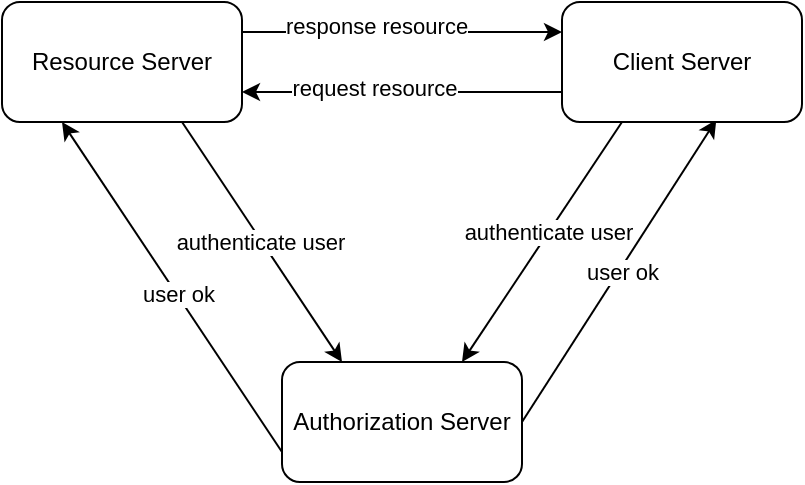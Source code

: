 <mxfile version="21.7.5" type="device" pages="6">
  <diagram name="Relationship Diagram" id="rVoneYP4u6-3yKzOvjNF">
    <mxGraphModel dx="1026" dy="743" grid="1" gridSize="10" guides="1" tooltips="1" connect="1" arrows="1" fold="1" page="1" pageScale="1" pageWidth="827" pageHeight="1169" math="0" shadow="0">
      <root>
        <mxCell id="0" />
        <mxCell id="1" parent="0" />
        <mxCell id="Rrb7v8XYxU68Q4NKc0hq-5" style="edgeStyle=orthogonalEdgeStyle;rounded=0;orthogonalLoop=1;jettySize=auto;html=1;exitX=1;exitY=0.25;exitDx=0;exitDy=0;entryX=0;entryY=0.25;entryDx=0;entryDy=0;" parent="1" source="Rrb7v8XYxU68Q4NKc0hq-1" target="Rrb7v8XYxU68Q4NKc0hq-3" edge="1">
          <mxGeometry relative="1" as="geometry" />
        </mxCell>
        <mxCell id="Rrb7v8XYxU68Q4NKc0hq-11" value="response resource" style="edgeLabel;html=1;align=center;verticalAlign=middle;resizable=0;points=[];" parent="Rrb7v8XYxU68Q4NKc0hq-5" vertex="1" connectable="0">
          <mxGeometry x="-0.16" y="3" relative="1" as="geometry">
            <mxPoint as="offset" />
          </mxGeometry>
        </mxCell>
        <mxCell id="Rrb7v8XYxU68Q4NKc0hq-12" style="rounded=0;orthogonalLoop=1;jettySize=auto;html=1;exitX=0.75;exitY=1;exitDx=0;exitDy=0;entryX=0.25;entryY=0;entryDx=0;entryDy=0;" parent="1" source="Rrb7v8XYxU68Q4NKc0hq-1" target="Rrb7v8XYxU68Q4NKc0hq-2" edge="1">
          <mxGeometry relative="1" as="geometry" />
        </mxCell>
        <mxCell id="Rrb7v8XYxU68Q4NKc0hq-13" value="authenticate user" style="edgeLabel;html=1;align=center;verticalAlign=middle;resizable=0;points=[];" parent="Rrb7v8XYxU68Q4NKc0hq-12" vertex="1" connectable="0">
          <mxGeometry x="-0.012" y="-1" relative="1" as="geometry">
            <mxPoint as="offset" />
          </mxGeometry>
        </mxCell>
        <mxCell id="Rrb7v8XYxU68Q4NKc0hq-1" value="Resource Server" style="rounded=1;whiteSpace=wrap;html=1;" parent="1" vertex="1">
          <mxGeometry x="200" y="280" width="120" height="60" as="geometry" />
        </mxCell>
        <mxCell id="Rrb7v8XYxU68Q4NKc0hq-7" style="rounded=0;orthogonalLoop=1;jettySize=auto;html=1;exitX=1;exitY=0.5;exitDx=0;exitDy=0;entryX=0.643;entryY=0.981;entryDx=0;entryDy=0;entryPerimeter=0;" parent="1" source="Rrb7v8XYxU68Q4NKc0hq-2" target="Rrb7v8XYxU68Q4NKc0hq-3" edge="1">
          <mxGeometry relative="1" as="geometry" />
        </mxCell>
        <mxCell id="Rrb7v8XYxU68Q4NKc0hq-9" value="user ok" style="edgeLabel;html=1;align=center;verticalAlign=middle;resizable=0;points=[];" parent="Rrb7v8XYxU68Q4NKc0hq-7" vertex="1" connectable="0">
          <mxGeometry x="0.008" y="-1" relative="1" as="geometry">
            <mxPoint as="offset" />
          </mxGeometry>
        </mxCell>
        <mxCell id="Rrb7v8XYxU68Q4NKc0hq-14" style="rounded=0;orthogonalLoop=1;jettySize=auto;html=1;exitX=0;exitY=0.75;exitDx=0;exitDy=0;entryX=0.25;entryY=1;entryDx=0;entryDy=0;" parent="1" source="Rrb7v8XYxU68Q4NKc0hq-2" target="Rrb7v8XYxU68Q4NKc0hq-1" edge="1">
          <mxGeometry relative="1" as="geometry" />
        </mxCell>
        <mxCell id="Rrb7v8XYxU68Q4NKc0hq-15" value="user ok" style="edgeLabel;html=1;align=center;verticalAlign=middle;resizable=0;points=[];" parent="Rrb7v8XYxU68Q4NKc0hq-14" vertex="1" connectable="0">
          <mxGeometry x="-0.043" y="-1" relative="1" as="geometry">
            <mxPoint as="offset" />
          </mxGeometry>
        </mxCell>
        <mxCell id="Rrb7v8XYxU68Q4NKc0hq-2" value="Authorization Server" style="rounded=1;whiteSpace=wrap;html=1;" parent="1" vertex="1">
          <mxGeometry x="340" y="460" width="120" height="60" as="geometry" />
        </mxCell>
        <mxCell id="Rrb7v8XYxU68Q4NKc0hq-4" style="rounded=0;orthogonalLoop=1;jettySize=auto;html=1;exitX=0.25;exitY=1;exitDx=0;exitDy=0;entryX=0.75;entryY=0;entryDx=0;entryDy=0;" parent="1" source="Rrb7v8XYxU68Q4NKc0hq-3" target="Rrb7v8XYxU68Q4NKc0hq-2" edge="1">
          <mxGeometry relative="1" as="geometry" />
        </mxCell>
        <mxCell id="Rrb7v8XYxU68Q4NKc0hq-8" value="authenticate user" style="edgeLabel;html=1;align=center;verticalAlign=middle;resizable=0;points=[];" parent="Rrb7v8XYxU68Q4NKc0hq-4" vertex="1" connectable="0">
          <mxGeometry x="-0.075" y="-1" relative="1" as="geometry">
            <mxPoint as="offset" />
          </mxGeometry>
        </mxCell>
        <mxCell id="Rrb7v8XYxU68Q4NKc0hq-6" style="edgeStyle=orthogonalEdgeStyle;rounded=0;orthogonalLoop=1;jettySize=auto;html=1;exitX=0;exitY=0.75;exitDx=0;exitDy=0;entryX=1;entryY=0.75;entryDx=0;entryDy=0;" parent="1" source="Rrb7v8XYxU68Q4NKc0hq-3" target="Rrb7v8XYxU68Q4NKc0hq-1" edge="1">
          <mxGeometry relative="1" as="geometry" />
        </mxCell>
        <mxCell id="Rrb7v8XYxU68Q4NKc0hq-10" value="request resource" style="edgeLabel;html=1;align=center;verticalAlign=middle;resizable=0;points=[];" parent="Rrb7v8XYxU68Q4NKc0hq-6" vertex="1" connectable="0">
          <mxGeometry x="0.175" y="-2" relative="1" as="geometry">
            <mxPoint as="offset" />
          </mxGeometry>
        </mxCell>
        <mxCell id="Rrb7v8XYxU68Q4NKc0hq-3" value="Client Server" style="rounded=1;whiteSpace=wrap;html=1;" parent="1" vertex="1">
          <mxGeometry x="480" y="280" width="120" height="60" as="geometry" />
        </mxCell>
      </root>
    </mxGraphModel>
  </diagram>
  <diagram id="im1yYAYZEK9TCfdzSiXQ" name="User Information Module">
    <mxGraphModel dx="1026" dy="743" grid="0" gridSize="10" guides="1" tooltips="1" connect="1" arrows="1" fold="1" page="0" pageScale="1" pageWidth="827" pageHeight="1169" background="#ffffff" math="0" shadow="0">
      <root>
        <mxCell id="0" />
        <mxCell id="1" parent="0" />
        <mxCell id="sLq4ozFSktvhpcjRz4El-1" value="用户信息模块" style="rounded=1;whiteSpace=wrap;html=1;strokeColor=#000000;" parent="1" vertex="1">
          <mxGeometry x="360" y="160" width="120" height="60" as="geometry" />
        </mxCell>
        <mxCell id="sLq4ozFSktvhpcjRz4El-2" value="用户登录" style="rounded=1;whiteSpace=wrap;html=1;strokeColor=#000000;" parent="1" vertex="1">
          <mxGeometry x="360" y="280" width="120" height="60" as="geometry" />
        </mxCell>
        <mxCell id="sLq4ozFSktvhpcjRz4El-9" style="edgeStyle=orthogonalEdgeStyle;rounded=0;orthogonalLoop=1;jettySize=auto;html=1;exitX=0.5;exitY=1;exitDx=0;exitDy=0;entryX=0.5;entryY=0;entryDx=0;entryDy=0;strokeColor=#000000;" parent="1" source="sLq4ozFSktvhpcjRz4El-1" target="sLq4ozFSktvhpcjRz4El-2" edge="1">
          <mxGeometry relative="1" as="geometry" />
        </mxCell>
        <mxCell id="sLq4ozFSktvhpcjRz4El-3" value="用户注册" style="rounded=1;whiteSpace=wrap;html=1;strokeColor=#000000;" parent="1" vertex="1">
          <mxGeometry x="200" y="280" width="120" height="60" as="geometry" />
        </mxCell>
        <mxCell id="sLq4ozFSktvhpcjRz4El-10" style="edgeStyle=orthogonalEdgeStyle;rounded=0;orthogonalLoop=1;jettySize=auto;html=1;exitX=0.5;exitY=1;exitDx=0;exitDy=0;entryX=0.5;entryY=0;entryDx=0;entryDy=0;strokeColor=#000000;" parent="1" source="sLq4ozFSktvhpcjRz4El-1" target="sLq4ozFSktvhpcjRz4El-3" edge="1">
          <mxGeometry relative="1" as="geometry" />
        </mxCell>
        <mxCell id="sLq4ozFSktvhpcjRz4El-4" value="修改密码" style="rounded=1;whiteSpace=wrap;html=1;strokeColor=#000000;" parent="1" vertex="1">
          <mxGeometry x="520" y="280" width="120" height="60" as="geometry" />
        </mxCell>
        <mxCell id="sLq4ozFSktvhpcjRz4El-11" style="edgeStyle=orthogonalEdgeStyle;rounded=0;orthogonalLoop=1;jettySize=auto;html=1;exitX=0.5;exitY=1;exitDx=0;exitDy=0;entryX=0.5;entryY=0;entryDx=0;entryDy=0;strokeColor=#000000;" parent="1" source="sLq4ozFSktvhpcjRz4El-1" target="sLq4ozFSktvhpcjRz4El-4" edge="1">
          <mxGeometry relative="1" as="geometry" />
        </mxCell>
        <mxCell id="sLq4ozFSktvhpcjRz4El-5" value="权限控制" style="rounded=1;whiteSpace=wrap;html=1;strokeColor=#000000;" parent="1" vertex="1">
          <mxGeometry x="280" y="380" width="120" height="60" as="geometry" />
        </mxCell>
        <mxCell id="sLq4ozFSktvhpcjRz4El-7" style="edgeStyle=orthogonalEdgeStyle;rounded=0;orthogonalLoop=1;jettySize=auto;html=1;exitX=0.5;exitY=1;exitDx=0;exitDy=0;entryX=0.5;entryY=0;entryDx=0;entryDy=0;strokeColor=#000000;" parent="1" source="sLq4ozFSktvhpcjRz4El-1" target="sLq4ozFSktvhpcjRz4El-5" edge="1">
          <mxGeometry relative="1" as="geometry">
            <Array as="points">
              <mxPoint x="420" y="250" />
              <mxPoint x="340" y="250" />
            </Array>
          </mxGeometry>
        </mxCell>
        <mxCell id="sLq4ozFSktvhpcjRz4El-6" value="记住我" style="rounded=1;whiteSpace=wrap;html=1;strokeColor=#000000;" parent="1" vertex="1">
          <mxGeometry x="440" y="380" width="120" height="60" as="geometry" />
        </mxCell>
        <mxCell id="sLq4ozFSktvhpcjRz4El-8" style="edgeStyle=orthogonalEdgeStyle;rounded=0;orthogonalLoop=1;jettySize=auto;html=1;exitX=0.5;exitY=1;exitDx=0;exitDy=0;entryX=0.5;entryY=0;entryDx=0;entryDy=0;strokeColor=#000000;" parent="1" source="sLq4ozFSktvhpcjRz4El-1" target="sLq4ozFSktvhpcjRz4El-6" edge="1">
          <mxGeometry relative="1" as="geometry">
            <Array as="points">
              <mxPoint x="420" y="250" />
              <mxPoint x="500" y="250" />
            </Array>
          </mxGeometry>
        </mxCell>
      </root>
    </mxGraphModel>
  </diagram>
  <diagram id="6FEJZYUotRorozTlPBxn" name="Resource Management Module">
    <mxGraphModel dx="1026" dy="743" grid="1" gridSize="10" guides="1" tooltips="1" connect="1" arrows="1" fold="1" page="1" pageScale="1" pageWidth="827" pageHeight="1169" background="#ffffff" math="0" shadow="0">
      <root>
        <mxCell id="0" />
        <mxCell id="1" parent="0" />
        <mxCell id="hBpWAB-fAbg182p_7-U7-6" style="edgeStyle=orthogonalEdgeStyle;rounded=0;orthogonalLoop=1;jettySize=auto;html=1;exitX=0.5;exitY=1;exitDx=0;exitDy=0;entryX=0.5;entryY=0;entryDx=0;entryDy=0;strokeColor=#000000;" parent="1" source="hBpWAB-fAbg182p_7-U7-1" target="hBpWAB-fAbg182p_7-U7-2" edge="1">
          <mxGeometry relative="1" as="geometry" />
        </mxCell>
        <mxCell id="hBpWAB-fAbg182p_7-U7-7" style="edgeStyle=orthogonalEdgeStyle;rounded=0;orthogonalLoop=1;jettySize=auto;html=1;exitX=0.5;exitY=1;exitDx=0;exitDy=0;entryX=0.5;entryY=0;entryDx=0;entryDy=0;strokeColor=#000000;" parent="1" source="hBpWAB-fAbg182p_7-U7-1" target="hBpWAB-fAbg182p_7-U7-5" edge="1">
          <mxGeometry relative="1" as="geometry" />
        </mxCell>
        <mxCell id="hBpWAB-fAbg182p_7-U7-1" value="资源管理模块" style="rounded=1;whiteSpace=wrap;html=1;strokeColor=#000000;" parent="1" vertex="1">
          <mxGeometry x="360" y="160" width="120" height="60" as="geometry" />
        </mxCell>
        <mxCell id="hBpWAB-fAbg182p_7-U7-8" style="edgeStyle=orthogonalEdgeStyle;rounded=0;orthogonalLoop=1;jettySize=auto;html=1;exitX=0.5;exitY=1;exitDx=0;exitDy=0;entryX=0.5;entryY=0;entryDx=0;entryDy=0;strokeColor=#000000;" parent="1" source="hBpWAB-fAbg182p_7-U7-2" target="hBpWAB-fAbg182p_7-U7-3" edge="1">
          <mxGeometry relative="1" as="geometry" />
        </mxCell>
        <mxCell id="hBpWAB-fAbg182p_7-U7-9" style="edgeStyle=orthogonalEdgeStyle;rounded=0;orthogonalLoop=1;jettySize=auto;html=1;exitX=0.5;exitY=1;exitDx=0;exitDy=0;entryX=0.5;entryY=0;entryDx=0;entryDy=0;strokeColor=#000000;" parent="1" source="hBpWAB-fAbg182p_7-U7-2" target="hBpWAB-fAbg182p_7-U7-4" edge="1">
          <mxGeometry relative="1" as="geometry" />
        </mxCell>
        <mxCell id="hBpWAB-fAbg182p_7-U7-2" value="设备配置" style="rounded=1;whiteSpace=wrap;html=1;strokeColor=#000000;" parent="1" vertex="1">
          <mxGeometry x="200" y="280" width="120" height="60" as="geometry" />
        </mxCell>
        <mxCell id="hBpWAB-fAbg182p_7-U7-3" value="设备创建" style="rounded=1;whiteSpace=wrap;html=1;strokeColor=#000000;" parent="1" vertex="1">
          <mxGeometry x="120" y="400" width="120" height="60" as="geometry" />
        </mxCell>
        <mxCell id="hBpWAB-fAbg182p_7-U7-4" value="设备修改" style="rounded=1;whiteSpace=wrap;html=1;strokeColor=#000000;" parent="1" vertex="1">
          <mxGeometry x="280" y="400" width="120" height="60" as="geometry" />
        </mxCell>
        <mxCell id="hBpWAB-fAbg182p_7-U7-12" style="edgeStyle=orthogonalEdgeStyle;rounded=0;orthogonalLoop=1;jettySize=auto;html=1;exitX=0.5;exitY=1;exitDx=0;exitDy=0;entryX=0.5;entryY=0;entryDx=0;entryDy=0;strokeColor=#000000;" parent="1" source="hBpWAB-fAbg182p_7-U7-5" target="hBpWAB-fAbg182p_7-U7-10" edge="1">
          <mxGeometry relative="1" as="geometry" />
        </mxCell>
        <mxCell id="hBpWAB-fAbg182p_7-U7-13" style="edgeStyle=orthogonalEdgeStyle;rounded=0;orthogonalLoop=1;jettySize=auto;html=1;exitX=0.5;exitY=1;exitDx=0;exitDy=0;entryX=0.5;entryY=0;entryDx=0;entryDy=0;strokeColor=#000000;" parent="1" source="hBpWAB-fAbg182p_7-U7-5" target="hBpWAB-fAbg182p_7-U7-11" edge="1">
          <mxGeometry relative="1" as="geometry" />
        </mxCell>
        <mxCell id="hBpWAB-fAbg182p_7-U7-5" value="统计" style="rounded=1;whiteSpace=wrap;html=1;strokeColor=#000000;" parent="1" vertex="1">
          <mxGeometry x="520" y="280" width="120" height="60" as="geometry" />
        </mxCell>
        <mxCell id="hBpWAB-fAbg182p_7-U7-10" value="设备统计信息" style="rounded=1;whiteSpace=wrap;html=1;strokeColor=#000000;" parent="1" vertex="1">
          <mxGeometry x="440" y="400" width="120" height="60" as="geometry" />
        </mxCell>
        <mxCell id="hBpWAB-fAbg182p_7-U7-11" value="设备分布" style="rounded=1;whiteSpace=wrap;html=1;strokeColor=#000000;" parent="1" vertex="1">
          <mxGeometry x="600" y="400" width="120" height="60" as="geometry" />
        </mxCell>
      </root>
    </mxGraphModel>
  </diagram>
  <diagram id="znEeh3KnBt-6HSfU_CaU" name="服务端项目层次结构">
    <mxGraphModel dx="1426" dy="1143" grid="1" gridSize="10" guides="1" tooltips="1" connect="1" arrows="1" fold="1" page="0" pageScale="1" pageWidth="827" pageHeight="1169" background="#ffffff" math="0" shadow="0">
      <root>
        <mxCell id="0" />
        <mxCell id="1" parent="0" />
        <mxCell id="DPTyqg8GNXkZNVYLNUWX-1" value="&lt;h3 style=&quot;text-align: left;&quot;&gt;&lt;span style=&quot;color: rgb(0, 0, 0); background-color: initial;&quot;&gt;GraphQL&lt;/span&gt;&lt;/h3&gt;&lt;font color=&quot;#000000&quot;&gt;&lt;div style=&quot;text-align: left;&quot;&gt;&lt;span style=&quot;background-color: initial;&quot;&gt;Request:&amp;nbsp;&lt;/span&gt;&lt;/div&gt;&lt;div style=&quot;text-align: left;&quot;&gt;&lt;span style=&quot;background-color: initial;&quot;&gt;query {&lt;/span&gt;&lt;/div&gt;&lt;div style=&quot;text-align: left;&quot;&gt;&lt;span style=&quot;background-color: initial;&quot;&gt;&lt;span style=&quot;white-space: pre;&quot;&gt;&lt;span style=&quot;white-space: pre;&quot;&gt;&#x9;&lt;/span&gt;...&#x9;&lt;/span&gt;&lt;br&gt;&lt;/span&gt;&lt;/div&gt;&lt;div style=&quot;text-align: left;&quot;&gt;&lt;span style=&quot;background-color: initial;&quot;&gt;}&lt;/span&gt;&lt;/div&gt;&lt;div style=&quot;text-align: left;&quot;&gt;&lt;span style=&quot;background-color: initial;&quot;&gt;mutation {&lt;/span&gt;&lt;/div&gt;&lt;div style=&quot;text-align: left;&quot;&gt;&lt;span style=&quot;background-color: initial;&quot;&gt;&lt;span style=&quot;white-space: pre;&quot;&gt;&#x9;&lt;/span&gt;...&lt;br&gt;&lt;/span&gt;&lt;/div&gt;&lt;div style=&quot;text-align: left;&quot;&gt;&lt;span style=&quot;background-color: initial;&quot;&gt;}&lt;/span&gt;&lt;/div&gt;&lt;div style=&quot;text-align: left;&quot;&gt;&lt;span style=&quot;background-color: initial;&quot;&gt;&lt;br&gt;&lt;/span&gt;&lt;/div&gt;&lt;div style=&quot;text-align: left;&quot;&gt;&lt;span style=&quot;background-color: initial;&quot;&gt;Response:&lt;/span&gt;&lt;/div&gt;&lt;div style=&quot;text-align: left;&quot;&gt;&lt;span style=&quot;background-color: initial;&quot;&gt;{JSON}&lt;/span&gt;&lt;/div&gt;&lt;/font&gt;" style="rounded=0;whiteSpace=wrap;html=1;fillColor=none;strokeColor=#000000;" parent="1" vertex="1">
          <mxGeometry x="200" y="-80" width="80" height="440" as="geometry" />
        </mxCell>
        <mxCell id="DPTyqg8GNXkZNVYLNUWX-2" value="&lt;h3 style=&quot;&quot;&gt;&lt;font color=&quot;#000000&quot;&gt;Authentication Filter&lt;/font&gt;&lt;br&gt;&lt;/h3&gt;" style="rounded=0;whiteSpace=wrap;html=1;fillColor=none;strokeColor=#000000;" parent="1" vertex="1">
          <mxGeometry x="-180" y="-80" width="100" height="200" as="geometry" />
        </mxCell>
        <mxCell id="DPTyqg8GNXkZNVYLNUWX-6" value="&lt;h3 style=&quot;&quot;&gt;&lt;font color=&quot;#000000&quot;&gt;@PreAuthorize&lt;/font&gt;&lt;br&gt;&lt;/h3&gt;" style="rounded=0;whiteSpace=wrap;html=1;fillColor=none;strokeColor=#000000;" parent="1" vertex="1">
          <mxGeometry x="-10" y="-80" width="120" height="200" as="geometry" />
        </mxCell>
        <mxCell id="DPTyqg8GNXkZNVYLNUWX-7" value="&lt;h3 style=&quot;text-align: left;&quot;&gt;&lt;span style=&quot;color: rgb(0, 0, 0); background-color: initial;&quot;&gt;MySQL&lt;/span&gt;&lt;/h3&gt;" style="rounded=0;whiteSpace=wrap;html=1;fillColor=none;strokeColor=#000000;" parent="1" vertex="1">
          <mxGeometry x="770" y="-80" width="80" height="440" as="geometry" />
        </mxCell>
        <mxCell id="DPTyqg8GNXkZNVYLNUWX-8" value="&lt;h3 style=&quot;text-align: left;&quot;&gt;&lt;span style=&quot;color: rgb(0, 0, 0); background-color: initial;&quot;&gt;@Repository&lt;/span&gt;&lt;/h3&gt;&lt;div&gt;&lt;span style=&quot;color: rgb(0, 0, 0); background-color: initial;&quot;&gt;save()&lt;/span&gt;&lt;/div&gt;&lt;div&gt;&lt;span style=&quot;color: rgb(0, 0, 0); background-color: initial;&quot;&gt;findAll()&lt;/span&gt;&lt;/div&gt;&lt;div&gt;&lt;span style=&quot;color: rgb(0, 0, 0); background-color: initial;&quot;&gt;findById()&lt;/span&gt;&lt;/div&gt;&lt;div&gt;&lt;span style=&quot;color: rgb(0, 0, 0); background-color: initial;&quot;&gt;...&lt;/span&gt;&lt;/div&gt;&lt;font color=&quot;#000000&quot;&gt;&lt;div style=&quot;text-align: left;&quot;&gt;&lt;br&gt;&lt;/div&gt;&lt;/font&gt;" style="rounded=0;whiteSpace=wrap;html=1;fillColor=none;strokeColor=#000000;" parent="1" vertex="1">
          <mxGeometry x="570" y="-80" width="110" height="440" as="geometry" />
        </mxCell>
        <mxCell id="DPTyqg8GNXkZNVYLNUWX-9" value="&lt;h3 style=&quot;text-align: left;&quot;&gt;&lt;span style=&quot;color: rgb(0, 0, 0); background-color: initial;&quot;&gt;@Controller&lt;/span&gt;&lt;/h3&gt;&lt;p style=&quot;text-align: left;&quot;&gt;&lt;span style=&quot;color: rgb(0, 0, 0); background-color: initial;&quot;&gt;@QueryMapping&lt;br&gt;&lt;/span&gt;&lt;span style=&quot;background-color: initial; color: rgb(0, 0, 0);&quot;&gt;@MutationMapping&lt;/span&gt;&lt;/p&gt;&lt;div style=&quot;text-align: left;&quot;&gt;&lt;br&gt;&lt;/div&gt;" style="rounded=0;whiteSpace=wrap;html=1;fillColor=none;strokeColor=#000000;" parent="1" vertex="1">
          <mxGeometry x="370" y="-80" width="110" height="440" as="geometry" />
        </mxCell>
        <mxCell id="DPTyqg8GNXkZNVYLNUWX-11" value="&lt;h3 style=&quot;text-align: left;&quot;&gt;&lt;span style=&quot;color: rgb(0, 0, 0); background-color: initial;&quot;&gt;Client Side&lt;/span&gt;&lt;/h3&gt;&lt;font color=&quot;#000000&quot;&gt;&lt;div style=&quot;text-align: left;&quot;&gt;Mobile&lt;/div&gt;&lt;div style=&quot;text-align: left;&quot;&gt;Browser&lt;/div&gt;&lt;div style=&quot;text-align: left;&quot;&gt;PC&lt;/div&gt;&lt;div style=&quot;text-align: left;&quot;&gt;Application&lt;/div&gt;&lt;/font&gt;" style="rounded=0;whiteSpace=wrap;html=1;fillColor=none;strokeColor=#000000;" parent="1" vertex="1">
          <mxGeometry x="-330" y="-80" width="80" height="440" as="geometry" />
        </mxCell>
        <mxCell id="DPTyqg8GNXkZNVYLNUWX-13" value="" style="endArrow=classic;html=1;rounded=0;exitX=1.017;exitY=0.204;exitDx=0;exitDy=0;exitPerimeter=0;entryX=-0.007;entryY=0.449;entryDx=0;entryDy=0;entryPerimeter=0;strokeColor=#000000;" parent="1" source="DPTyqg8GNXkZNVYLNUWX-11" target="DPTyqg8GNXkZNVYLNUWX-2" edge="1">
          <mxGeometry width="50" height="50" relative="1" as="geometry">
            <mxPoint x="-190" y="60" as="sourcePoint" />
            <mxPoint x="-140" y="10" as="targetPoint" />
          </mxGeometry>
        </mxCell>
        <mxCell id="DPTyqg8GNXkZNVYLNUWX-17" value="" style="endArrow=classic;html=1;rounded=0;exitX=1.017;exitY=0.204;exitDx=0;exitDy=0;exitPerimeter=0;entryX=-0.007;entryY=0.449;entryDx=0;entryDy=0;entryPerimeter=0;strokeColor=#000000;" parent="1" edge="1">
          <mxGeometry width="50" height="50" relative="1" as="geometry">
            <mxPoint x="-79" y="4.87" as="sourcePoint" />
            <mxPoint x="-11" y="4.87" as="targetPoint" />
          </mxGeometry>
        </mxCell>
        <mxCell id="DPTyqg8GNXkZNVYLNUWX-18" value="Authorize&lt;br&gt;user" style="text;html=1;align=center;verticalAlign=middle;resizable=0;points=[];autosize=1;strokeColor=none;fillColor=none;" parent="1" vertex="1">
          <mxGeometry x="-80" y="-40.13" width="70" height="40" as="geometry" />
        </mxCell>
        <mxCell id="DPTyqg8GNXkZNVYLNUWX-19" value="" style="endArrow=classic;html=1;rounded=0;exitX=1.017;exitY=0.204;exitDx=0;exitDy=0;exitPerimeter=0;strokeColor=#000000;" parent="1" edge="1">
          <mxGeometry width="50" height="50" relative="1" as="geometry">
            <mxPoint x="111" y="10" as="sourcePoint" />
            <mxPoint x="200" y="10" as="targetPoint" />
          </mxGeometry>
        </mxCell>
        <mxCell id="DPTyqg8GNXkZNVYLNUWX-20" value="Request Body" style="text;html=1;align=center;verticalAlign=middle;resizable=0;points=[];autosize=1;strokeColor=none;fillColor=none;" parent="1" vertex="1">
          <mxGeometry x="110" y="-30" width="100" height="30" as="geometry" />
        </mxCell>
        <mxCell id="DPTyqg8GNXkZNVYLNUWX-21" value="JWT" style="text;html=1;align=center;verticalAlign=middle;resizable=0;points=[];autosize=1;strokeColor=none;fillColor=none;" parent="1" vertex="1">
          <mxGeometry x="-235" y="-30" width="50" height="30" as="geometry" />
        </mxCell>
        <mxCell id="DPTyqg8GNXkZNVYLNUWX-22" value="" style="endArrow=classic;html=1;rounded=0;exitX=1.017;exitY=0.204;exitDx=0;exitDy=0;exitPerimeter=0;strokeColor=#000000;" parent="1" edge="1">
          <mxGeometry width="50" height="50" relative="1" as="geometry">
            <mxPoint x="281" y="10" as="sourcePoint" />
            <mxPoint x="370" y="10" as="targetPoint" />
          </mxGeometry>
        </mxCell>
        <mxCell id="DPTyqg8GNXkZNVYLNUWX-24" value="" style="endArrow=classic;html=1;rounded=0;exitX=1.017;exitY=0.204;exitDx=0;exitDy=0;exitPerimeter=0;strokeColor=#000000;" parent="1" edge="1">
          <mxGeometry width="50" height="50" relative="1" as="geometry">
            <mxPoint x="480" y="10" as="sourcePoint" />
            <mxPoint x="569" y="10" as="targetPoint" />
          </mxGeometry>
        </mxCell>
        <mxCell id="DPTyqg8GNXkZNVYLNUWX-25" value="" style="endArrow=classic;html=1;rounded=0;exitX=1.017;exitY=0.204;exitDx=0;exitDy=0;exitPerimeter=0;strokeColor=#000000;" parent="1" edge="1">
          <mxGeometry width="50" height="50" relative="1" as="geometry">
            <mxPoint x="680" y="10" as="sourcePoint" />
            <mxPoint x="769" y="10" as="targetPoint" />
          </mxGeometry>
        </mxCell>
        <mxCell id="DPTyqg8GNXkZNVYLNUWX-26" value="" style="endArrow=classic;html=1;rounded=0;strokeColor=#000000;entryX=1;entryY=0.636;entryDx=0;entryDy=0;entryPerimeter=0;exitX=0;exitY=0.636;exitDx=0;exitDy=0;exitPerimeter=0;" parent="1" source="DPTyqg8GNXkZNVYLNUWX-7" target="DPTyqg8GNXkZNVYLNUWX-8" edge="1">
          <mxGeometry width="50" height="50" relative="1" as="geometry">
            <mxPoint x="740" y="200" as="sourcePoint" />
            <mxPoint x="700" y="200" as="targetPoint" />
          </mxGeometry>
        </mxCell>
        <mxCell id="DPTyqg8GNXkZNVYLNUWX-27" value="" style="endArrow=classic;html=1;rounded=0;strokeColor=#000000;entryX=1;entryY=0.636;entryDx=0;entryDy=0;entryPerimeter=0;exitX=0;exitY=0.636;exitDx=0;exitDy=0;exitPerimeter=0;" parent="1" edge="1">
          <mxGeometry width="50" height="50" relative="1" as="geometry">
            <mxPoint x="570" y="200" as="sourcePoint" />
            <mxPoint x="480" y="200" as="targetPoint" />
          </mxGeometry>
        </mxCell>
        <mxCell id="DPTyqg8GNXkZNVYLNUWX-28" value="" style="endArrow=classic;html=1;rounded=0;strokeColor=#000000;entryX=1;entryY=0.636;entryDx=0;entryDy=0;entryPerimeter=0;exitX=0;exitY=0.636;exitDx=0;exitDy=0;exitPerimeter=0;" parent="1" edge="1">
          <mxGeometry width="50" height="50" relative="1" as="geometry">
            <mxPoint x="370" y="200" as="sourcePoint" />
            <mxPoint x="280" y="200" as="targetPoint" />
          </mxGeometry>
        </mxCell>
        <mxCell id="DPTyqg8GNXkZNVYLNUWX-29" value="" style="endArrow=classic;html=1;rounded=0;strokeColor=#000000;exitX=0;exitY=0.636;exitDx=0;exitDy=0;exitPerimeter=0;entryX=1;entryY=0.636;entryDx=0;entryDy=0;entryPerimeter=0;" parent="1" target="DPTyqg8GNXkZNVYLNUWX-11" edge="1">
          <mxGeometry width="50" height="50" relative="1" as="geometry">
            <mxPoint x="200" y="200" as="sourcePoint" />
            <mxPoint x="-240" y="200" as="targetPoint" />
          </mxGeometry>
        </mxCell>
        <mxCell id="_iwmSZZSKeagLIigb6Q_-1" value="&lt;br&gt;&lt;br&gt;&lt;br&gt;" style="rounded=1;whiteSpace=wrap;html=1;fillColor=none;arcSize=3;labelPosition=center;verticalLabelPosition=top;align=center;verticalAlign=bottom;" parent="1" vertex="1">
          <mxGeometry x="-230" y="-170" width="970" height="600" as="geometry" />
        </mxCell>
        <mxCell id="_iwmSZZSKeagLIigb6Q_-2" value="&lt;h1&gt;Springboot&lt;/h1&gt;" style="text;html=1;align=center;verticalAlign=middle;resizable=0;points=[];autosize=1;strokeColor=none;fillColor=none;" parent="1" vertex="1">
          <mxGeometry x="165" y="-170" width="150" height="70" as="geometry" />
        </mxCell>
      </root>
    </mxGraphModel>
  </diagram>
  <diagram id="bBE1gxuxwi4WJVZHz1Iy" name="客户端项目层次结构">
    <mxGraphModel dx="1426" dy="1143" grid="1" gridSize="10" guides="0" tooltips="1" connect="1" arrows="1" fold="1" page="0" pageScale="1" pageWidth="827" pageHeight="1169" math="0" shadow="0">
      <root>
        <mxCell id="0" />
        <mxCell id="1" parent="0" />
        <mxCell id="ol-O9nUCIhC_gthoGMkN-2" value="&lt;h1&gt;Angular Framework&lt;/h1&gt;" style="text;html=1;align=center;verticalAlign=middle;resizable=0;points=[];autosize=1;strokeColor=none;fillColor=none;" parent="1" vertex="1">
          <mxGeometry x="-30" y="-170" width="250" height="70" as="geometry" />
        </mxCell>
        <mxCell id="ol-O9nUCIhC_gthoGMkN-1" value="" style="rounded=1;whiteSpace=wrap;html=1;fillColor=none;arcSize=2;" parent="1" vertex="1">
          <mxGeometry x="-280" y="-160" width="740" height="420" as="geometry" />
        </mxCell>
        <mxCell id="ol-O9nUCIhC_gthoGMkN-6" value="&lt;h3 style=&quot;text-align: left;&quot;&gt;&lt;span style=&quot;color: rgb(0, 0, 0); background-color: initial;&quot;&gt;Component&lt;/span&gt;&lt;/h3&gt;" style="rounded=0;whiteSpace=wrap;html=1;fillColor=none;strokeColor=#000000;labelPosition=center;verticalLabelPosition=middle;align=center;verticalAlign=top;" parent="1" vertex="1">
          <mxGeometry x="-260" y="50" width="500" height="190" as="geometry" />
        </mxCell>
        <mxCell id="ol-O9nUCIhC_gthoGMkN-11" value="&lt;h3 style=&quot;text-align: left;&quot;&gt;&lt;span style=&quot;color: rgb(0, 0, 0); background-color: initial;&quot;&gt;Angular Material&lt;/span&gt;&lt;/h3&gt;" style="rounded=0;whiteSpace=wrap;html=1;fillColor=none;strokeColor=#000000;verticalAlign=top;" parent="1" vertex="1">
          <mxGeometry x="-250" y="90" width="480" height="130" as="geometry" />
        </mxCell>
        <mxCell id="B2XUss0vIrGObIDxWo1x-1" value="&lt;h3 style=&quot;text-align: left;&quot;&gt;&lt;span style=&quot;color: rgb(0, 0, 0); background-color: initial;&quot;&gt;AuthGuard&lt;/span&gt;&lt;/h3&gt;&lt;div&gt;&lt;span style=&quot;color: rgb(0, 0, 0); background-color: initial;&quot;&gt;isAllowedAccess()&lt;/span&gt;&lt;/div&gt;" style="rounded=0;whiteSpace=wrap;html=1;fillColor=none;strokeColor=#000000;" parent="1" vertex="1">
          <mxGeometry x="-260" y="-110" width="700" height="70" as="geometry" />
        </mxCell>
        <mxCell id="ol-O9nUCIhC_gthoGMkN-3" value="&lt;h3 style=&quot;&quot;&gt;&lt;span style=&quot;background-color: initial; font-size: 14.04px;&quot;&gt;User&lt;/span&gt;&lt;/h3&gt;&lt;div&gt;&lt;span style=&quot;background-color: initial; font-size: 14.04px;&quot;&gt;GET HTTP&lt;/span&gt;&lt;/div&gt;&lt;div&gt;&lt;span style=&quot;background-color: initial; font-size: 14.04px;&quot;&gt;url: &quot;/user-profile&lt;/span&gt;&lt;/div&gt;&lt;div&gt;&lt;div style=&quot;border-color: var(--border-color);&quot;&gt;...&lt;br class=&quot;Apple-interchange-newline&quot;&gt;GET HTTP&lt;/div&gt;&lt;div style=&quot;border-color: var(--border-color);&quot;&gt;&lt;span style=&quot;border-color: var(--border-color); background-color: initial; font-size: 14.04px;&quot;&gt;url: &quot;/login&lt;/span&gt;&lt;/div&gt;&lt;/div&gt;" style="rounded=0;whiteSpace=wrap;html=1;fillColor=none;strokeColor=#000000;align=left;" parent="1" vertex="1">
          <mxGeometry x="30" y="-370" width="115" height="150" as="geometry" />
        </mxCell>
        <mxCell id="ol-O9nUCIhC_gthoGMkN-4" value="&lt;h3 style=&quot;text-align: left;&quot;&gt;&lt;span style=&quot;color: rgb(0, 0, 0); background-color: initial;&quot;&gt;Router&lt;/span&gt;&lt;/h3&gt;" style="rounded=0;whiteSpace=wrap;html=1;fillColor=none;strokeColor=#000000;" parent="1" vertex="1">
          <mxGeometry x="-260" y="-10" width="700" height="30" as="geometry" />
        </mxCell>
        <mxCell id="ol-O9nUCIhC_gthoGMkN-5" value="&lt;h3 style=&quot;text-align: left;&quot;&gt;&lt;span style=&quot;color: rgb(0, 0, 0); background-color: initial;&quot;&gt;Template&lt;/span&gt;&lt;/h3&gt;" style="rounded=0;whiteSpace=wrap;html=1;fillColor=none;strokeColor=#000000;" parent="1" vertex="1">
          <mxGeometry x="-235" y="137.5" width="130" height="65" as="geometry" />
        </mxCell>
        <mxCell id="ol-O9nUCIhC_gthoGMkN-7" value="&lt;h3 style=&quot;text-align: left;&quot;&gt;&lt;span style=&quot;color: rgb(0, 0, 0); background-color: initial;&quot;&gt;Service&lt;/span&gt;&lt;/h3&gt;" style="rounded=0;whiteSpace=wrap;html=1;fillColor=none;strokeColor=#000000;" parent="1" vertex="1">
          <mxGeometry x="260" y="50" width="180" height="190" as="geometry" />
        </mxCell>
        <mxCell id="ol-O9nUCIhC_gthoGMkN-9" value="&lt;h3 style=&quot;text-align: left;&quot;&gt;&lt;span style=&quot;color: rgb(0, 0, 0); background-color: initial;&quot;&gt;Styles&lt;/span&gt;&lt;/h3&gt;" style="rounded=0;whiteSpace=wrap;html=1;fillColor=none;strokeColor=#000000;verticalAlign=middle;" parent="1" vertex="1">
          <mxGeometry x="-75" y="137.5" width="130" height="65" as="geometry" />
        </mxCell>
        <mxCell id="ol-O9nUCIhC_gthoGMkN-10" value="&lt;h3 style=&quot;text-align: left;&quot;&gt;&lt;span style=&quot;color: rgb(0, 0, 0); background-color: initial;&quot;&gt;Selector&lt;/span&gt;&lt;/h3&gt;" style="rounded=0;whiteSpace=wrap;html=1;fillColor=none;strokeColor=#000000;" parent="1" vertex="1">
          <mxGeometry x="85" y="137.5" width="130" height="65" as="geometry" />
        </mxCell>
        <mxCell id="ol-O9nUCIhC_gthoGMkN-12" value="" style="endArrow=classic;html=1;rounded=0;entryX=0.371;entryY=0.016;entryDx=0;entryDy=0;entryPerimeter=0;" parent="1" target="ol-O9nUCIhC_gthoGMkN-4" edge="1">
          <mxGeometry width="50" height="50" relative="1" as="geometry">
            <mxPoint y="-40" as="sourcePoint" />
            <mxPoint y="-20" as="targetPoint" />
          </mxGeometry>
        </mxCell>
        <mxCell id="ol-O9nUCIhC_gthoGMkN-13" value="" style="endArrow=classic;html=1;rounded=0;entryX=0.371;entryY=0.016;entryDx=0;entryDy=0;entryPerimeter=0;" parent="1" edge="1">
          <mxGeometry width="50" height="50" relative="1" as="geometry">
            <mxPoint y="20" as="sourcePoint" />
            <mxPoint y="50" as="targetPoint" />
          </mxGeometry>
        </mxCell>
        <mxCell id="ol-O9nUCIhC_gthoGMkN-14" value="" style="endArrow=classic;html=1;rounded=0;entryX=0;entryY=0.263;entryDx=0;entryDy=0;entryPerimeter=0;" parent="1" target="ol-O9nUCIhC_gthoGMkN-7" edge="1">
          <mxGeometry width="50" height="50" relative="1" as="geometry">
            <mxPoint x="240" y="100" as="sourcePoint" />
            <mxPoint x="250" y="100" as="targetPoint" />
          </mxGeometry>
        </mxCell>
        <mxCell id="ol-O9nUCIhC_gthoGMkN-15" value="" style="endArrow=none;html=1;rounded=0;entryX=0;entryY=0.263;entryDx=0;entryDy=0;entryPerimeter=0;startArrow=classic;startFill=1;endFill=0;" parent="1" edge="1">
          <mxGeometry width="50" height="50" relative="1" as="geometry">
            <mxPoint x="240" y="130" as="sourcePoint" />
            <mxPoint x="260" y="130" as="targetPoint" />
          </mxGeometry>
        </mxCell>
        <mxCell id="ol-O9nUCIhC_gthoGMkN-16" value="" style="endArrow=none;html=1;rounded=0;entryX=0.371;entryY=0.016;entryDx=0;entryDy=0;entryPerimeter=0;startArrow=classic;startFill=1;endFill=0;" parent="1" edge="1">
          <mxGeometry width="50" height="50" relative="1" as="geometry">
            <mxPoint x="80" y="20" as="sourcePoint" />
            <mxPoint x="80" y="50" as="targetPoint" />
          </mxGeometry>
        </mxCell>
        <mxCell id="ol-O9nUCIhC_gthoGMkN-17" value="" style="endArrow=none;html=1;rounded=0;entryX=0.371;entryY=0.016;entryDx=0;entryDy=0;entryPerimeter=0;endFill=0;startArrow=classic;startFill=1;" parent="1" edge="1">
          <mxGeometry width="50" height="50" relative="1" as="geometry">
            <mxPoint x="80" y="-40" as="sourcePoint" />
            <mxPoint x="80" y="-10" as="targetPoint" />
          </mxGeometry>
        </mxCell>
        <mxCell id="ol-O9nUCIhC_gthoGMkN-18" value="" style="endArrow=none;html=1;rounded=0;exitX=0.459;exitY=-0.003;exitDx=0;exitDy=0;exitPerimeter=0;entryX=0.264;entryY=1.004;entryDx=0;entryDy=0;entryPerimeter=0;endFill=0;startArrow=classic;startFill=1;" parent="1" source="ol-O9nUCIhC_gthoGMkN-1" target="ol-O9nUCIhC_gthoGMkN-3" edge="1">
          <mxGeometry width="50" height="50" relative="1" as="geometry">
            <mxPoint x="60" y="-170" as="sourcePoint" />
            <mxPoint x="60" y="-210" as="targetPoint" />
          </mxGeometry>
        </mxCell>
        <mxCell id="ol-O9nUCIhC_gthoGMkN-19" value="" style="endArrow=classic;html=1;rounded=0;exitX=0.527;exitY=-0.002;exitDx=0;exitDy=0;exitPerimeter=0;entryX=0.264;entryY=1.004;entryDx=0;entryDy=0;entryPerimeter=0;endFill=1;startArrow=none;startFill=0;" parent="1" source="ol-O9nUCIhC_gthoGMkN-1" edge="1">
          <mxGeometry width="50" height="50" relative="1" as="geometry">
            <mxPoint x="110" y="-162" as="sourcePoint" />
            <mxPoint x="110" y="-220" as="targetPoint" />
          </mxGeometry>
        </mxCell>
      </root>
    </mxGraphModel>
  </diagram>
  <diagram id="A2f7Y7V40PUAEUo5lAra" name="ER Diagram">
    <mxGraphModel dx="1587" dy="550" grid="1" gridSize="10" guides="1" tooltips="1" connect="1" arrows="1" fold="1" page="1" pageScale="1" pageWidth="827" pageHeight="1169" math="0" shadow="0">
      <root>
        <mxCell id="0" />
        <mxCell id="1" parent="0" />
        <mxCell id="UImgxeS5ZiEGcot_-h3Z-1" value="User" style="shape=table;startSize=30;container=1;collapsible=1;childLayout=tableLayout;fixedRows=1;rowLines=0;fontStyle=1;align=center;resizeLast=1;html=1;" vertex="1" parent="1">
          <mxGeometry x="-100" y="100" width="330" height="240" as="geometry" />
        </mxCell>
        <mxCell id="UImgxeS5ZiEGcot_-h3Z-2" value="" style="shape=tableRow;horizontal=0;startSize=0;swimlaneHead=0;swimlaneBody=0;fillColor=none;collapsible=0;dropTarget=0;points=[[0,0.5],[1,0.5]];portConstraint=eastwest;top=0;left=0;right=0;bottom=1;" vertex="1" parent="UImgxeS5ZiEGcot_-h3Z-1">
          <mxGeometry y="30" width="330" height="30" as="geometry" />
        </mxCell>
        <mxCell id="UImgxeS5ZiEGcot_-h3Z-3" value="PK" style="shape=partialRectangle;connectable=0;fillColor=none;top=0;left=0;bottom=0;right=0;fontStyle=1;overflow=hidden;whiteSpace=wrap;html=1;" vertex="1" parent="UImgxeS5ZiEGcot_-h3Z-2">
          <mxGeometry width="30" height="30" as="geometry">
            <mxRectangle width="30" height="30" as="alternateBounds" />
          </mxGeometry>
        </mxCell>
        <mxCell id="UImgxeS5ZiEGcot_-h3Z-4" value="id" style="shape=partialRectangle;connectable=0;fillColor=none;top=0;left=0;bottom=0;right=0;align=left;spacingLeft=6;fontStyle=5;overflow=hidden;whiteSpace=wrap;html=1;" vertex="1" parent="UImgxeS5ZiEGcot_-h3Z-2">
          <mxGeometry x="30" width="150" height="30" as="geometry">
            <mxRectangle width="150" height="30" as="alternateBounds" />
          </mxGeometry>
        </mxCell>
        <mxCell id="UImgxeS5ZiEGcot_-h3Z-190" value="Integer" style="shape=partialRectangle;connectable=0;fillColor=none;top=0;left=0;bottom=0;right=0;align=left;spacingLeft=6;fontStyle=5;overflow=hidden;whiteSpace=wrap;html=1;" vertex="1" parent="UImgxeS5ZiEGcot_-h3Z-2">
          <mxGeometry x="180" width="150" height="30" as="geometry">
            <mxRectangle width="150" height="30" as="alternateBounds" />
          </mxGeometry>
        </mxCell>
        <mxCell id="UImgxeS5ZiEGcot_-h3Z-5" value="" style="shape=tableRow;horizontal=0;startSize=0;swimlaneHead=0;swimlaneBody=0;fillColor=none;collapsible=0;dropTarget=0;points=[[0,0.5],[1,0.5]];portConstraint=eastwest;top=0;left=0;right=0;bottom=0;" vertex="1" parent="UImgxeS5ZiEGcot_-h3Z-1">
          <mxGeometry y="60" width="330" height="30" as="geometry" />
        </mxCell>
        <mxCell id="UImgxeS5ZiEGcot_-h3Z-6" value="UK" style="shape=partialRectangle;connectable=0;fillColor=none;top=0;left=0;bottom=0;right=0;editable=1;overflow=hidden;whiteSpace=wrap;html=1;" vertex="1" parent="UImgxeS5ZiEGcot_-h3Z-5">
          <mxGeometry width="30" height="30" as="geometry">
            <mxRectangle width="30" height="30" as="alternateBounds" />
          </mxGeometry>
        </mxCell>
        <mxCell id="UImgxeS5ZiEGcot_-h3Z-7" value="username" style="shape=partialRectangle;connectable=0;fillColor=none;top=0;left=0;bottom=0;right=0;align=left;spacingLeft=6;overflow=hidden;whiteSpace=wrap;html=1;" vertex="1" parent="UImgxeS5ZiEGcot_-h3Z-5">
          <mxGeometry x="30" width="150" height="30" as="geometry">
            <mxRectangle width="150" height="30" as="alternateBounds" />
          </mxGeometry>
        </mxCell>
        <mxCell id="UImgxeS5ZiEGcot_-h3Z-191" value="String" style="shape=partialRectangle;connectable=0;fillColor=none;top=0;left=0;bottom=0;right=0;align=left;spacingLeft=6;overflow=hidden;whiteSpace=wrap;html=1;" vertex="1" parent="UImgxeS5ZiEGcot_-h3Z-5">
          <mxGeometry x="180" width="150" height="30" as="geometry">
            <mxRectangle width="150" height="30" as="alternateBounds" />
          </mxGeometry>
        </mxCell>
        <mxCell id="UImgxeS5ZiEGcot_-h3Z-8" value="" style="shape=tableRow;horizontal=0;startSize=0;swimlaneHead=0;swimlaneBody=0;fillColor=none;collapsible=0;dropTarget=0;points=[[0,0.5],[1,0.5]];portConstraint=eastwest;top=0;left=0;right=0;bottom=0;" vertex="1" parent="UImgxeS5ZiEGcot_-h3Z-1">
          <mxGeometry y="90" width="330" height="30" as="geometry" />
        </mxCell>
        <mxCell id="UImgxeS5ZiEGcot_-h3Z-9" value="UK" style="shape=partialRectangle;connectable=0;fillColor=none;top=0;left=0;bottom=0;right=0;editable=1;overflow=hidden;whiteSpace=wrap;html=1;" vertex="1" parent="UImgxeS5ZiEGcot_-h3Z-8">
          <mxGeometry width="30" height="30" as="geometry">
            <mxRectangle width="30" height="30" as="alternateBounds" />
          </mxGeometry>
        </mxCell>
        <mxCell id="UImgxeS5ZiEGcot_-h3Z-10" value="email" style="shape=partialRectangle;connectable=0;fillColor=none;top=0;left=0;bottom=0;right=0;align=left;spacingLeft=6;overflow=hidden;whiteSpace=wrap;html=1;" vertex="1" parent="UImgxeS5ZiEGcot_-h3Z-8">
          <mxGeometry x="30" width="150" height="30" as="geometry">
            <mxRectangle width="150" height="30" as="alternateBounds" />
          </mxGeometry>
        </mxCell>
        <mxCell id="UImgxeS5ZiEGcot_-h3Z-192" value="String" style="shape=partialRectangle;connectable=0;fillColor=none;top=0;left=0;bottom=0;right=0;align=left;spacingLeft=6;overflow=hidden;whiteSpace=wrap;html=1;" vertex="1" parent="UImgxeS5ZiEGcot_-h3Z-8">
          <mxGeometry x="180" width="150" height="30" as="geometry">
            <mxRectangle width="150" height="30" as="alternateBounds" />
          </mxGeometry>
        </mxCell>
        <mxCell id="UImgxeS5ZiEGcot_-h3Z-11" value="" style="shape=tableRow;horizontal=0;startSize=0;swimlaneHead=0;swimlaneBody=0;fillColor=none;collapsible=0;dropTarget=0;points=[[0,0.5],[1,0.5]];portConstraint=eastwest;top=0;left=0;right=0;bottom=0;" vertex="1" parent="UImgxeS5ZiEGcot_-h3Z-1">
          <mxGeometry y="120" width="330" height="30" as="geometry" />
        </mxCell>
        <mxCell id="UImgxeS5ZiEGcot_-h3Z-12" value="" style="shape=partialRectangle;connectable=0;fillColor=none;top=0;left=0;bottom=0;right=0;editable=1;overflow=hidden;whiteSpace=wrap;html=1;" vertex="1" parent="UImgxeS5ZiEGcot_-h3Z-11">
          <mxGeometry width="30" height="30" as="geometry">
            <mxRectangle width="30" height="30" as="alternateBounds" />
          </mxGeometry>
        </mxCell>
        <mxCell id="UImgxeS5ZiEGcot_-h3Z-13" value="password" style="shape=partialRectangle;connectable=0;fillColor=none;top=0;left=0;bottom=0;right=0;align=left;spacingLeft=6;overflow=hidden;whiteSpace=wrap;html=1;" vertex="1" parent="UImgxeS5ZiEGcot_-h3Z-11">
          <mxGeometry x="30" width="150" height="30" as="geometry">
            <mxRectangle width="150" height="30" as="alternateBounds" />
          </mxGeometry>
        </mxCell>
        <mxCell id="UImgxeS5ZiEGcot_-h3Z-193" value="String" style="shape=partialRectangle;connectable=0;fillColor=none;top=0;left=0;bottom=0;right=0;align=left;spacingLeft=6;overflow=hidden;whiteSpace=wrap;html=1;" vertex="1" parent="UImgxeS5ZiEGcot_-h3Z-11">
          <mxGeometry x="180" width="150" height="30" as="geometry">
            <mxRectangle width="150" height="30" as="alternateBounds" />
          </mxGeometry>
        </mxCell>
        <mxCell id="UImgxeS5ZiEGcot_-h3Z-14" style="shape=tableRow;horizontal=0;startSize=0;swimlaneHead=0;swimlaneBody=0;fillColor=none;collapsible=0;dropTarget=0;points=[[0,0.5],[1,0.5]];portConstraint=eastwest;top=0;left=0;right=0;bottom=0;" vertex="1" parent="UImgxeS5ZiEGcot_-h3Z-1">
          <mxGeometry y="150" width="330" height="30" as="geometry" />
        </mxCell>
        <mxCell id="UImgxeS5ZiEGcot_-h3Z-15" style="shape=partialRectangle;connectable=0;fillColor=none;top=0;left=0;bottom=0;right=0;editable=1;overflow=hidden;whiteSpace=wrap;html=1;" vertex="1" parent="UImgxeS5ZiEGcot_-h3Z-14">
          <mxGeometry width="30" height="30" as="geometry">
            <mxRectangle width="30" height="30" as="alternateBounds" />
          </mxGeometry>
        </mxCell>
        <mxCell id="UImgxeS5ZiEGcot_-h3Z-16" value="firstName" style="shape=partialRectangle;connectable=0;fillColor=none;top=0;left=0;bottom=0;right=0;align=left;spacingLeft=6;overflow=hidden;whiteSpace=wrap;html=1;" vertex="1" parent="UImgxeS5ZiEGcot_-h3Z-14">
          <mxGeometry x="30" width="150" height="30" as="geometry">
            <mxRectangle width="150" height="30" as="alternateBounds" />
          </mxGeometry>
        </mxCell>
        <mxCell id="UImgxeS5ZiEGcot_-h3Z-194" value="String&lt;br&gt;" style="shape=partialRectangle;connectable=0;fillColor=none;top=0;left=0;bottom=0;right=0;align=left;spacingLeft=6;overflow=hidden;whiteSpace=wrap;html=1;" vertex="1" parent="UImgxeS5ZiEGcot_-h3Z-14">
          <mxGeometry x="180" width="150" height="30" as="geometry">
            <mxRectangle width="150" height="30" as="alternateBounds" />
          </mxGeometry>
        </mxCell>
        <mxCell id="UImgxeS5ZiEGcot_-h3Z-17" style="shape=tableRow;horizontal=0;startSize=0;swimlaneHead=0;swimlaneBody=0;fillColor=none;collapsible=0;dropTarget=0;points=[[0,0.5],[1,0.5]];portConstraint=eastwest;top=0;left=0;right=0;bottom=0;" vertex="1" parent="UImgxeS5ZiEGcot_-h3Z-1">
          <mxGeometry y="180" width="330" height="30" as="geometry" />
        </mxCell>
        <mxCell id="UImgxeS5ZiEGcot_-h3Z-18" style="shape=partialRectangle;connectable=0;fillColor=none;top=0;left=0;bottom=0;right=0;editable=1;overflow=hidden;whiteSpace=wrap;html=1;" vertex="1" parent="UImgxeS5ZiEGcot_-h3Z-17">
          <mxGeometry width="30" height="30" as="geometry">
            <mxRectangle width="30" height="30" as="alternateBounds" />
          </mxGeometry>
        </mxCell>
        <mxCell id="UImgxeS5ZiEGcot_-h3Z-19" value="lastName" style="shape=partialRectangle;connectable=0;fillColor=none;top=0;left=0;bottom=0;right=0;align=left;spacingLeft=6;overflow=hidden;whiteSpace=wrap;html=1;" vertex="1" parent="UImgxeS5ZiEGcot_-h3Z-17">
          <mxGeometry x="30" width="150" height="30" as="geometry">
            <mxRectangle width="150" height="30" as="alternateBounds" />
          </mxGeometry>
        </mxCell>
        <mxCell id="UImgxeS5ZiEGcot_-h3Z-195" value="String" style="shape=partialRectangle;connectable=0;fillColor=none;top=0;left=0;bottom=0;right=0;align=left;spacingLeft=6;overflow=hidden;whiteSpace=wrap;html=1;" vertex="1" parent="UImgxeS5ZiEGcot_-h3Z-17">
          <mxGeometry x="180" width="150" height="30" as="geometry">
            <mxRectangle width="150" height="30" as="alternateBounds" />
          </mxGeometry>
        </mxCell>
        <mxCell id="UImgxeS5ZiEGcot_-h3Z-20" style="shape=tableRow;horizontal=0;startSize=0;swimlaneHead=0;swimlaneBody=0;fillColor=none;collapsible=0;dropTarget=0;points=[[0,0.5],[1,0.5]];portConstraint=eastwest;top=0;left=0;right=0;bottom=0;" vertex="1" parent="UImgxeS5ZiEGcot_-h3Z-1">
          <mxGeometry y="210" width="330" height="30" as="geometry" />
        </mxCell>
        <mxCell id="UImgxeS5ZiEGcot_-h3Z-21" value="UK" style="shape=partialRectangle;connectable=0;fillColor=none;top=0;left=0;bottom=0;right=0;editable=1;overflow=hidden;whiteSpace=wrap;html=1;" vertex="1" parent="UImgxeS5ZiEGcot_-h3Z-20">
          <mxGeometry width="30" height="30" as="geometry">
            <mxRectangle width="30" height="30" as="alternateBounds" />
          </mxGeometry>
        </mxCell>
        <mxCell id="UImgxeS5ZiEGcot_-h3Z-22" value="phoneNumber" style="shape=partialRectangle;connectable=0;fillColor=none;top=0;left=0;bottom=0;right=0;align=left;spacingLeft=6;overflow=hidden;whiteSpace=wrap;html=1;" vertex="1" parent="UImgxeS5ZiEGcot_-h3Z-20">
          <mxGeometry x="30" width="150" height="30" as="geometry">
            <mxRectangle width="150" height="30" as="alternateBounds" />
          </mxGeometry>
        </mxCell>
        <mxCell id="UImgxeS5ZiEGcot_-h3Z-196" value="String" style="shape=partialRectangle;connectable=0;fillColor=none;top=0;left=0;bottom=0;right=0;align=left;spacingLeft=6;overflow=hidden;whiteSpace=wrap;html=1;" vertex="1" parent="UImgxeS5ZiEGcot_-h3Z-20">
          <mxGeometry x="180" width="150" height="30" as="geometry">
            <mxRectangle width="150" height="30" as="alternateBounds" />
          </mxGeometry>
        </mxCell>
        <mxCell id="UImgxeS5ZiEGcot_-h3Z-23" value="Role" style="shape=table;startSize=30;container=1;collapsible=1;childLayout=tableLayout;fixedRows=1;rowLines=0;fontStyle=1;align=center;resizeLast=1;html=1;" vertex="1" parent="1">
          <mxGeometry x="710" y="370" width="330" height="90" as="geometry" />
        </mxCell>
        <mxCell id="UImgxeS5ZiEGcot_-h3Z-24" value="" style="shape=tableRow;horizontal=0;startSize=0;swimlaneHead=0;swimlaneBody=0;fillColor=none;collapsible=0;dropTarget=0;points=[[0,0.5],[1,0.5]];portConstraint=eastwest;top=0;left=0;right=0;bottom=1;" vertex="1" parent="UImgxeS5ZiEGcot_-h3Z-23">
          <mxGeometry y="30" width="330" height="30" as="geometry" />
        </mxCell>
        <mxCell id="UImgxeS5ZiEGcot_-h3Z-25" value="PK" style="shape=partialRectangle;connectable=0;fillColor=none;top=0;left=0;bottom=0;right=0;fontStyle=1;overflow=hidden;whiteSpace=wrap;html=1;" vertex="1" parent="UImgxeS5ZiEGcot_-h3Z-24">
          <mxGeometry width="30" height="30" as="geometry">
            <mxRectangle width="30" height="30" as="alternateBounds" />
          </mxGeometry>
        </mxCell>
        <mxCell id="UImgxeS5ZiEGcot_-h3Z-26" value="id" style="shape=partialRectangle;connectable=0;fillColor=none;top=0;left=0;bottom=0;right=0;align=left;spacingLeft=6;fontStyle=5;overflow=hidden;whiteSpace=wrap;html=1;" vertex="1" parent="UImgxeS5ZiEGcot_-h3Z-24">
          <mxGeometry x="30" width="150" height="30" as="geometry">
            <mxRectangle width="150" height="30" as="alternateBounds" />
          </mxGeometry>
        </mxCell>
        <mxCell id="UImgxeS5ZiEGcot_-h3Z-209" value="Integer" style="shape=partialRectangle;connectable=0;fillColor=none;top=0;left=0;bottom=0;right=0;align=left;spacingLeft=6;fontStyle=5;overflow=hidden;whiteSpace=wrap;html=1;" vertex="1" parent="UImgxeS5ZiEGcot_-h3Z-24">
          <mxGeometry x="180" width="150" height="30" as="geometry">
            <mxRectangle width="150" height="30" as="alternateBounds" />
          </mxGeometry>
        </mxCell>
        <mxCell id="UImgxeS5ZiEGcot_-h3Z-27" value="" style="shape=tableRow;horizontal=0;startSize=0;swimlaneHead=0;swimlaneBody=0;fillColor=none;collapsible=0;dropTarget=0;points=[[0,0.5],[1,0.5]];portConstraint=eastwest;top=0;left=0;right=0;bottom=0;" vertex="1" parent="UImgxeS5ZiEGcot_-h3Z-23">
          <mxGeometry y="60" width="330" height="30" as="geometry" />
        </mxCell>
        <mxCell id="UImgxeS5ZiEGcot_-h3Z-28" value="UK" style="shape=partialRectangle;connectable=0;fillColor=none;top=0;left=0;bottom=0;right=0;editable=1;overflow=hidden;whiteSpace=wrap;html=1;" vertex="1" parent="UImgxeS5ZiEGcot_-h3Z-27">
          <mxGeometry width="30" height="30" as="geometry">
            <mxRectangle width="30" height="30" as="alternateBounds" />
          </mxGeometry>
        </mxCell>
        <mxCell id="UImgxeS5ZiEGcot_-h3Z-29" value="name" style="shape=partialRectangle;connectable=0;fillColor=none;top=0;left=0;bottom=0;right=0;align=left;spacingLeft=6;overflow=hidden;whiteSpace=wrap;html=1;" vertex="1" parent="UImgxeS5ZiEGcot_-h3Z-27">
          <mxGeometry x="30" width="150" height="30" as="geometry">
            <mxRectangle width="150" height="30" as="alternateBounds" />
          </mxGeometry>
        </mxCell>
        <mxCell id="UImgxeS5ZiEGcot_-h3Z-210" value="String" style="shape=partialRectangle;connectable=0;fillColor=none;top=0;left=0;bottom=0;right=0;align=left;spacingLeft=6;overflow=hidden;whiteSpace=wrap;html=1;" vertex="1" parent="UImgxeS5ZiEGcot_-h3Z-27">
          <mxGeometry x="180" width="150" height="30" as="geometry">
            <mxRectangle width="150" height="30" as="alternateBounds" />
          </mxGeometry>
        </mxCell>
        <mxCell id="UImgxeS5ZiEGcot_-h3Z-36" value="UserRole" style="shape=table;startSize=30;container=1;collapsible=1;childLayout=tableLayout;fixedRows=1;rowLines=0;fontStyle=1;align=center;resizeLast=1;html=1;" vertex="1" parent="1">
          <mxGeometry x="320" y="320" width="330" height="120" as="geometry" />
        </mxCell>
        <mxCell id="UImgxeS5ZiEGcot_-h3Z-37" value="" style="shape=tableRow;horizontal=0;startSize=0;swimlaneHead=0;swimlaneBody=0;fillColor=none;collapsible=0;dropTarget=0;points=[[0,0.5],[1,0.5]];portConstraint=eastwest;top=0;left=0;right=0;bottom=1;" vertex="1" parent="UImgxeS5ZiEGcot_-h3Z-36">
          <mxGeometry y="30" width="330" height="30" as="geometry" />
        </mxCell>
        <mxCell id="UImgxeS5ZiEGcot_-h3Z-38" value="PK" style="shape=partialRectangle;connectable=0;fillColor=none;top=0;left=0;bottom=0;right=0;fontStyle=1;overflow=hidden;whiteSpace=wrap;html=1;" vertex="1" parent="UImgxeS5ZiEGcot_-h3Z-37">
          <mxGeometry width="30" height="30" as="geometry">
            <mxRectangle width="30" height="30" as="alternateBounds" />
          </mxGeometry>
        </mxCell>
        <mxCell id="UImgxeS5ZiEGcot_-h3Z-39" value="id" style="shape=partialRectangle;connectable=0;fillColor=none;top=0;left=0;bottom=0;right=0;align=left;spacingLeft=6;fontStyle=5;overflow=hidden;whiteSpace=wrap;html=1;" vertex="1" parent="UImgxeS5ZiEGcot_-h3Z-37">
          <mxGeometry x="30" width="150" height="30" as="geometry">
            <mxRectangle width="150" height="30" as="alternateBounds" />
          </mxGeometry>
        </mxCell>
        <mxCell id="UImgxeS5ZiEGcot_-h3Z-206" value="Integer" style="shape=partialRectangle;connectable=0;fillColor=none;top=0;left=0;bottom=0;right=0;align=left;spacingLeft=6;fontStyle=5;overflow=hidden;whiteSpace=wrap;html=1;" vertex="1" parent="UImgxeS5ZiEGcot_-h3Z-37">
          <mxGeometry x="180" width="150" height="30" as="geometry">
            <mxRectangle width="150" height="30" as="alternateBounds" />
          </mxGeometry>
        </mxCell>
        <mxCell id="UImgxeS5ZiEGcot_-h3Z-40" value="" style="shape=tableRow;horizontal=0;startSize=0;swimlaneHead=0;swimlaneBody=0;fillColor=none;collapsible=0;dropTarget=0;points=[[0,0.5],[1,0.5]];portConstraint=eastwest;top=0;left=0;right=0;bottom=0;" vertex="1" parent="UImgxeS5ZiEGcot_-h3Z-36">
          <mxGeometry y="60" width="330" height="30" as="geometry" />
        </mxCell>
        <mxCell id="UImgxeS5ZiEGcot_-h3Z-41" value="FK" style="shape=partialRectangle;connectable=0;fillColor=none;top=0;left=0;bottom=0;right=0;editable=1;overflow=hidden;whiteSpace=wrap;html=1;" vertex="1" parent="UImgxeS5ZiEGcot_-h3Z-40">
          <mxGeometry width="30" height="30" as="geometry">
            <mxRectangle width="30" height="30" as="alternateBounds" />
          </mxGeometry>
        </mxCell>
        <mxCell id="UImgxeS5ZiEGcot_-h3Z-42" value="userID" style="shape=partialRectangle;connectable=0;fillColor=none;top=0;left=0;bottom=0;right=0;align=left;spacingLeft=6;overflow=hidden;whiteSpace=wrap;html=1;" vertex="1" parent="UImgxeS5ZiEGcot_-h3Z-40">
          <mxGeometry x="30" width="150" height="30" as="geometry">
            <mxRectangle width="150" height="30" as="alternateBounds" />
          </mxGeometry>
        </mxCell>
        <mxCell id="UImgxeS5ZiEGcot_-h3Z-207" value="" style="shape=partialRectangle;connectable=0;fillColor=none;top=0;left=0;bottom=0;right=0;align=left;spacingLeft=6;overflow=hidden;whiteSpace=wrap;html=1;" vertex="1" parent="UImgxeS5ZiEGcot_-h3Z-40">
          <mxGeometry x="180" width="150" height="30" as="geometry">
            <mxRectangle width="150" height="30" as="alternateBounds" />
          </mxGeometry>
        </mxCell>
        <mxCell id="UImgxeS5ZiEGcot_-h3Z-43" value="" style="shape=tableRow;horizontal=0;startSize=0;swimlaneHead=0;swimlaneBody=0;fillColor=none;collapsible=0;dropTarget=0;points=[[0,0.5],[1,0.5]];portConstraint=eastwest;top=0;left=0;right=0;bottom=0;" vertex="1" parent="UImgxeS5ZiEGcot_-h3Z-36">
          <mxGeometry y="90" width="330" height="30" as="geometry" />
        </mxCell>
        <mxCell id="UImgxeS5ZiEGcot_-h3Z-44" value="FK" style="shape=partialRectangle;connectable=0;fillColor=none;top=0;left=0;bottom=0;right=0;editable=1;overflow=hidden;whiteSpace=wrap;html=1;" vertex="1" parent="UImgxeS5ZiEGcot_-h3Z-43">
          <mxGeometry width="30" height="30" as="geometry">
            <mxRectangle width="30" height="30" as="alternateBounds" />
          </mxGeometry>
        </mxCell>
        <mxCell id="UImgxeS5ZiEGcot_-h3Z-45" value="roleId" style="shape=partialRectangle;connectable=0;fillColor=none;top=0;left=0;bottom=0;right=0;align=left;spacingLeft=6;overflow=hidden;whiteSpace=wrap;html=1;" vertex="1" parent="UImgxeS5ZiEGcot_-h3Z-43">
          <mxGeometry x="30" width="150" height="30" as="geometry">
            <mxRectangle width="150" height="30" as="alternateBounds" />
          </mxGeometry>
        </mxCell>
        <mxCell id="UImgxeS5ZiEGcot_-h3Z-208" value="" style="shape=partialRectangle;connectable=0;fillColor=none;top=0;left=0;bottom=0;right=0;align=left;spacingLeft=6;overflow=hidden;whiteSpace=wrap;html=1;" vertex="1" parent="UImgxeS5ZiEGcot_-h3Z-43">
          <mxGeometry x="180" width="150" height="30" as="geometry">
            <mxRectangle width="150" height="30" as="alternateBounds" />
          </mxGeometry>
        </mxCell>
        <mxCell id="UImgxeS5ZiEGcot_-h3Z-58" style="edgeStyle=orthogonalEdgeStyle;rounded=0;orthogonalLoop=1;jettySize=auto;html=1;exitX=1;exitY=0.5;exitDx=0;exitDy=0;" edge="1" parent="1" source="UImgxeS5ZiEGcot_-h3Z-2" target="UImgxeS5ZiEGcot_-h3Z-40">
          <mxGeometry relative="1" as="geometry" />
        </mxCell>
        <mxCell id="UImgxeS5ZiEGcot_-h3Z-59" style="edgeStyle=orthogonalEdgeStyle;rounded=0;orthogonalLoop=1;jettySize=auto;html=1;exitX=0;exitY=0.5;exitDx=0;exitDy=0;" edge="1" parent="1" source="UImgxeS5ZiEGcot_-h3Z-24" target="UImgxeS5ZiEGcot_-h3Z-43">
          <mxGeometry relative="1" as="geometry" />
        </mxCell>
        <mxCell id="UImgxeS5ZiEGcot_-h3Z-60" value="Device" style="shape=table;startSize=30;container=1;collapsible=1;childLayout=tableLayout;fixedRows=1;rowLines=0;fontStyle=1;align=center;resizeLast=1;html=1;" vertex="1" parent="1">
          <mxGeometry x="170" y="560" width="330" height="240" as="geometry" />
        </mxCell>
        <mxCell id="UImgxeS5ZiEGcot_-h3Z-61" value="" style="shape=tableRow;horizontal=0;startSize=0;swimlaneHead=0;swimlaneBody=0;fillColor=none;collapsible=0;dropTarget=0;points=[[0,0.5],[1,0.5]];portConstraint=eastwest;top=0;left=0;right=0;bottom=1;" vertex="1" parent="UImgxeS5ZiEGcot_-h3Z-60">
          <mxGeometry y="30" width="330" height="30" as="geometry" />
        </mxCell>
        <mxCell id="UImgxeS5ZiEGcot_-h3Z-62" value="PK" style="shape=partialRectangle;connectable=0;fillColor=none;top=0;left=0;bottom=0;right=0;fontStyle=1;overflow=hidden;whiteSpace=wrap;html=1;" vertex="1" parent="UImgxeS5ZiEGcot_-h3Z-61">
          <mxGeometry width="30" height="30" as="geometry">
            <mxRectangle width="30" height="30" as="alternateBounds" />
          </mxGeometry>
        </mxCell>
        <mxCell id="UImgxeS5ZiEGcot_-h3Z-63" value="id" style="shape=partialRectangle;connectable=0;fillColor=none;top=0;left=0;bottom=0;right=0;align=left;spacingLeft=6;fontStyle=5;overflow=hidden;whiteSpace=wrap;html=1;" vertex="1" parent="UImgxeS5ZiEGcot_-h3Z-61">
          <mxGeometry x="30" width="150" height="30" as="geometry">
            <mxRectangle width="150" height="30" as="alternateBounds" />
          </mxGeometry>
        </mxCell>
        <mxCell id="UImgxeS5ZiEGcot_-h3Z-222" value="Integer" style="shape=partialRectangle;connectable=0;fillColor=none;top=0;left=0;bottom=0;right=0;align=left;spacingLeft=6;fontStyle=5;overflow=hidden;whiteSpace=wrap;html=1;" vertex="1" parent="UImgxeS5ZiEGcot_-h3Z-61">
          <mxGeometry x="180" width="150" height="30" as="geometry">
            <mxRectangle width="150" height="30" as="alternateBounds" />
          </mxGeometry>
        </mxCell>
        <mxCell id="UImgxeS5ZiEGcot_-h3Z-67" value="" style="shape=tableRow;horizontal=0;startSize=0;swimlaneHead=0;swimlaneBody=0;fillColor=none;collapsible=0;dropTarget=0;points=[[0,0.5],[1,0.5]];portConstraint=eastwest;top=0;left=0;right=0;bottom=0;" vertex="1" parent="UImgxeS5ZiEGcot_-h3Z-60">
          <mxGeometry y="60" width="330" height="30" as="geometry" />
        </mxCell>
        <mxCell id="UImgxeS5ZiEGcot_-h3Z-68" value="UK" style="shape=partialRectangle;connectable=0;fillColor=none;top=0;left=0;bottom=0;right=0;editable=1;overflow=hidden;whiteSpace=wrap;html=1;" vertex="1" parent="UImgxeS5ZiEGcot_-h3Z-67">
          <mxGeometry width="30" height="30" as="geometry">
            <mxRectangle width="30" height="30" as="alternateBounds" />
          </mxGeometry>
        </mxCell>
        <mxCell id="UImgxeS5ZiEGcot_-h3Z-69" value="name" style="shape=partialRectangle;connectable=0;fillColor=none;top=0;left=0;bottom=0;right=0;align=left;spacingLeft=6;overflow=hidden;whiteSpace=wrap;html=1;" vertex="1" parent="UImgxeS5ZiEGcot_-h3Z-67">
          <mxGeometry x="30" width="150" height="30" as="geometry">
            <mxRectangle width="150" height="30" as="alternateBounds" />
          </mxGeometry>
        </mxCell>
        <mxCell id="UImgxeS5ZiEGcot_-h3Z-223" value="String" style="shape=partialRectangle;connectable=0;fillColor=none;top=0;left=0;bottom=0;right=0;align=left;spacingLeft=6;overflow=hidden;whiteSpace=wrap;html=1;" vertex="1" parent="UImgxeS5ZiEGcot_-h3Z-67">
          <mxGeometry x="180" width="150" height="30" as="geometry">
            <mxRectangle width="150" height="30" as="alternateBounds" />
          </mxGeometry>
        </mxCell>
        <mxCell id="UImgxeS5ZiEGcot_-h3Z-164" style="shape=tableRow;horizontal=0;startSize=0;swimlaneHead=0;swimlaneBody=0;fillColor=none;collapsible=0;dropTarget=0;points=[[0,0.5],[1,0.5]];portConstraint=eastwest;top=0;left=0;right=0;bottom=0;" vertex="1" parent="UImgxeS5ZiEGcot_-h3Z-60">
          <mxGeometry y="90" width="330" height="30" as="geometry" />
        </mxCell>
        <mxCell id="UImgxeS5ZiEGcot_-h3Z-165" style="shape=partialRectangle;connectable=0;fillColor=none;top=0;left=0;bottom=0;right=0;editable=1;overflow=hidden;whiteSpace=wrap;html=1;" vertex="1" parent="UImgxeS5ZiEGcot_-h3Z-164">
          <mxGeometry width="30" height="30" as="geometry">
            <mxRectangle width="30" height="30" as="alternateBounds" />
          </mxGeometry>
        </mxCell>
        <mxCell id="UImgxeS5ZiEGcot_-h3Z-166" value="model" style="shape=partialRectangle;connectable=0;fillColor=none;top=0;left=0;bottom=0;right=0;align=left;spacingLeft=6;overflow=hidden;whiteSpace=wrap;html=1;" vertex="1" parent="UImgxeS5ZiEGcot_-h3Z-164">
          <mxGeometry x="30" width="150" height="30" as="geometry">
            <mxRectangle width="150" height="30" as="alternateBounds" />
          </mxGeometry>
        </mxCell>
        <mxCell id="UImgxeS5ZiEGcot_-h3Z-224" value="String" style="shape=partialRectangle;connectable=0;fillColor=none;top=0;left=0;bottom=0;right=0;align=left;spacingLeft=6;overflow=hidden;whiteSpace=wrap;html=1;" vertex="1" parent="UImgxeS5ZiEGcot_-h3Z-164">
          <mxGeometry x="180" width="150" height="30" as="geometry">
            <mxRectangle width="150" height="30" as="alternateBounds" />
          </mxGeometry>
        </mxCell>
        <mxCell id="UImgxeS5ZiEGcot_-h3Z-161" style="shape=tableRow;horizontal=0;startSize=0;swimlaneHead=0;swimlaneBody=0;fillColor=none;collapsible=0;dropTarget=0;points=[[0,0.5],[1,0.5]];portConstraint=eastwest;top=0;left=0;right=0;bottom=0;" vertex="1" parent="UImgxeS5ZiEGcot_-h3Z-60">
          <mxGeometry y="120" width="330" height="30" as="geometry" />
        </mxCell>
        <mxCell id="UImgxeS5ZiEGcot_-h3Z-162" style="shape=partialRectangle;connectable=0;fillColor=none;top=0;left=0;bottom=0;right=0;editable=1;overflow=hidden;whiteSpace=wrap;html=1;" vertex="1" parent="UImgxeS5ZiEGcot_-h3Z-161">
          <mxGeometry width="30" height="30" as="geometry">
            <mxRectangle width="30" height="30" as="alternateBounds" />
          </mxGeometry>
        </mxCell>
        <mxCell id="UImgxeS5ZiEGcot_-h3Z-163" value="brand" style="shape=partialRectangle;connectable=0;fillColor=none;top=0;left=0;bottom=0;right=0;align=left;spacingLeft=6;overflow=hidden;whiteSpace=wrap;html=1;" vertex="1" parent="UImgxeS5ZiEGcot_-h3Z-161">
          <mxGeometry x="30" width="150" height="30" as="geometry">
            <mxRectangle width="150" height="30" as="alternateBounds" />
          </mxGeometry>
        </mxCell>
        <mxCell id="UImgxeS5ZiEGcot_-h3Z-225" value="String" style="shape=partialRectangle;connectable=0;fillColor=none;top=0;left=0;bottom=0;right=0;align=left;spacingLeft=6;overflow=hidden;whiteSpace=wrap;html=1;" vertex="1" parent="UImgxeS5ZiEGcot_-h3Z-161">
          <mxGeometry x="180" width="150" height="30" as="geometry">
            <mxRectangle width="150" height="30" as="alternateBounds" />
          </mxGeometry>
        </mxCell>
        <mxCell id="UImgxeS5ZiEGcot_-h3Z-167" style="shape=tableRow;horizontal=0;startSize=0;swimlaneHead=0;swimlaneBody=0;fillColor=none;collapsible=0;dropTarget=0;points=[[0,0.5],[1,0.5]];portConstraint=eastwest;top=0;left=0;right=0;bottom=0;" vertex="1" parent="UImgxeS5ZiEGcot_-h3Z-60">
          <mxGeometry y="150" width="330" height="30" as="geometry" />
        </mxCell>
        <mxCell id="UImgxeS5ZiEGcot_-h3Z-168" value="UK" style="shape=partialRectangle;connectable=0;fillColor=none;top=0;left=0;bottom=0;right=0;editable=1;overflow=hidden;whiteSpace=wrap;html=1;" vertex="1" parent="UImgxeS5ZiEGcot_-h3Z-167">
          <mxGeometry width="30" height="30" as="geometry">
            <mxRectangle width="30" height="30" as="alternateBounds" />
          </mxGeometry>
        </mxCell>
        <mxCell id="UImgxeS5ZiEGcot_-h3Z-169" value="serialNumber" style="shape=partialRectangle;connectable=0;fillColor=none;top=0;left=0;bottom=0;right=0;align=left;spacingLeft=6;overflow=hidden;whiteSpace=wrap;html=1;" vertex="1" parent="UImgxeS5ZiEGcot_-h3Z-167">
          <mxGeometry x="30" width="150" height="30" as="geometry">
            <mxRectangle width="150" height="30" as="alternateBounds" />
          </mxGeometry>
        </mxCell>
        <mxCell id="UImgxeS5ZiEGcot_-h3Z-226" value="String" style="shape=partialRectangle;connectable=0;fillColor=none;top=0;left=0;bottom=0;right=0;align=left;spacingLeft=6;overflow=hidden;whiteSpace=wrap;html=1;" vertex="1" parent="UImgxeS5ZiEGcot_-h3Z-167">
          <mxGeometry x="180" width="150" height="30" as="geometry">
            <mxRectangle width="150" height="30" as="alternateBounds" />
          </mxGeometry>
        </mxCell>
        <mxCell id="UImgxeS5ZiEGcot_-h3Z-70" value="" style="shape=tableRow;horizontal=0;startSize=0;swimlaneHead=0;swimlaneBody=0;fillColor=none;collapsible=0;dropTarget=0;points=[[0,0.5],[1,0.5]];portConstraint=eastwest;top=0;left=0;right=0;bottom=0;" vertex="1" parent="UImgxeS5ZiEGcot_-h3Z-60">
          <mxGeometry y="180" width="330" height="30" as="geometry" />
        </mxCell>
        <mxCell id="UImgxeS5ZiEGcot_-h3Z-71" value="FK" style="shape=partialRectangle;connectable=0;fillColor=none;top=0;left=0;bottom=0;right=0;editable=1;overflow=hidden;whiteSpace=wrap;html=1;" vertex="1" parent="UImgxeS5ZiEGcot_-h3Z-70">
          <mxGeometry width="30" height="30" as="geometry">
            <mxRectangle width="30" height="30" as="alternateBounds" />
          </mxGeometry>
        </mxCell>
        <mxCell id="UImgxeS5ZiEGcot_-h3Z-72" value="deviceCategoryID" style="shape=partialRectangle;connectable=0;fillColor=none;top=0;left=0;bottom=0;right=0;align=left;spacingLeft=6;overflow=hidden;whiteSpace=wrap;html=1;" vertex="1" parent="UImgxeS5ZiEGcot_-h3Z-70">
          <mxGeometry x="30" width="150" height="30" as="geometry">
            <mxRectangle width="150" height="30" as="alternateBounds" />
          </mxGeometry>
        </mxCell>
        <mxCell id="UImgxeS5ZiEGcot_-h3Z-227" style="shape=partialRectangle;connectable=0;fillColor=none;top=0;left=0;bottom=0;right=0;align=left;spacingLeft=6;overflow=hidden;whiteSpace=wrap;html=1;" vertex="1" parent="UImgxeS5ZiEGcot_-h3Z-70">
          <mxGeometry x="180" width="150" height="30" as="geometry">
            <mxRectangle width="150" height="30" as="alternateBounds" />
          </mxGeometry>
        </mxCell>
        <mxCell id="UImgxeS5ZiEGcot_-h3Z-132" style="shape=tableRow;horizontal=0;startSize=0;swimlaneHead=0;swimlaneBody=0;fillColor=none;collapsible=0;dropTarget=0;points=[[0,0.5],[1,0.5]];portConstraint=eastwest;top=0;left=0;right=0;bottom=0;" vertex="1" parent="UImgxeS5ZiEGcot_-h3Z-60">
          <mxGeometry y="210" width="330" height="30" as="geometry" />
        </mxCell>
        <mxCell id="UImgxeS5ZiEGcot_-h3Z-133" style="shape=partialRectangle;connectable=0;fillColor=none;top=0;left=0;bottom=0;right=0;editable=1;overflow=hidden;whiteSpace=wrap;html=1;" vertex="1" parent="UImgxeS5ZiEGcot_-h3Z-132">
          <mxGeometry width="30" height="30" as="geometry">
            <mxRectangle width="30" height="30" as="alternateBounds" />
          </mxGeometry>
        </mxCell>
        <mxCell id="UImgxeS5ZiEGcot_-h3Z-134" value="online" style="shape=partialRectangle;connectable=0;fillColor=none;top=0;left=0;bottom=0;right=0;align=left;spacingLeft=6;overflow=hidden;whiteSpace=wrap;html=1;" vertex="1" parent="UImgxeS5ZiEGcot_-h3Z-132">
          <mxGeometry x="30" width="150" height="30" as="geometry">
            <mxRectangle width="150" height="30" as="alternateBounds" />
          </mxGeometry>
        </mxCell>
        <mxCell id="UImgxeS5ZiEGcot_-h3Z-228" value="Enum" style="shape=partialRectangle;connectable=0;fillColor=none;top=0;left=0;bottom=0;right=0;align=left;spacingLeft=6;overflow=hidden;whiteSpace=wrap;html=1;" vertex="1" parent="UImgxeS5ZiEGcot_-h3Z-132">
          <mxGeometry x="180" width="150" height="30" as="geometry">
            <mxRectangle width="150" height="30" as="alternateBounds" />
          </mxGeometry>
        </mxCell>
        <mxCell id="UImgxeS5ZiEGcot_-h3Z-73" value="DeviceCategory" style="shape=table;startSize=30;container=1;collapsible=1;childLayout=tableLayout;fixedRows=1;rowLines=0;fontStyle=1;align=center;resizeLast=1;html=1;" vertex="1" parent="1">
          <mxGeometry x="670" y="720" width="330" height="90" as="geometry" />
        </mxCell>
        <mxCell id="UImgxeS5ZiEGcot_-h3Z-74" value="" style="shape=tableRow;horizontal=0;startSize=0;swimlaneHead=0;swimlaneBody=0;fillColor=none;collapsible=0;dropTarget=0;points=[[0,0.5],[1,0.5]];portConstraint=eastwest;top=0;left=0;right=0;bottom=1;" vertex="1" parent="UImgxeS5ZiEGcot_-h3Z-73">
          <mxGeometry y="30" width="330" height="30" as="geometry" />
        </mxCell>
        <mxCell id="UImgxeS5ZiEGcot_-h3Z-75" value="PK" style="shape=partialRectangle;connectable=0;fillColor=none;top=0;left=0;bottom=0;right=0;fontStyle=1;overflow=hidden;whiteSpace=wrap;html=1;" vertex="1" parent="UImgxeS5ZiEGcot_-h3Z-74">
          <mxGeometry width="30" height="30" as="geometry">
            <mxRectangle width="30" height="30" as="alternateBounds" />
          </mxGeometry>
        </mxCell>
        <mxCell id="UImgxeS5ZiEGcot_-h3Z-76" value="id" style="shape=partialRectangle;connectable=0;fillColor=none;top=0;left=0;bottom=0;right=0;align=left;spacingLeft=6;fontStyle=5;overflow=hidden;whiteSpace=wrap;html=1;" vertex="1" parent="UImgxeS5ZiEGcot_-h3Z-74">
          <mxGeometry x="30" width="150" height="30" as="geometry">
            <mxRectangle width="150" height="30" as="alternateBounds" />
          </mxGeometry>
        </mxCell>
        <mxCell id="UImgxeS5ZiEGcot_-h3Z-249" value="Integer" style="shape=partialRectangle;connectable=0;fillColor=none;top=0;left=0;bottom=0;right=0;align=left;spacingLeft=6;fontStyle=5;overflow=hidden;whiteSpace=wrap;html=1;" vertex="1" parent="UImgxeS5ZiEGcot_-h3Z-74">
          <mxGeometry x="180" width="150" height="30" as="geometry">
            <mxRectangle width="150" height="30" as="alternateBounds" />
          </mxGeometry>
        </mxCell>
        <mxCell id="UImgxeS5ZiEGcot_-h3Z-77" value="" style="shape=tableRow;horizontal=0;startSize=0;swimlaneHead=0;swimlaneBody=0;fillColor=none;collapsible=0;dropTarget=0;points=[[0,0.5],[1,0.5]];portConstraint=eastwest;top=0;left=0;right=0;bottom=0;" vertex="1" parent="UImgxeS5ZiEGcot_-h3Z-73">
          <mxGeometry y="60" width="330" height="30" as="geometry" />
        </mxCell>
        <mxCell id="UImgxeS5ZiEGcot_-h3Z-78" value="UK" style="shape=partialRectangle;connectable=0;fillColor=none;top=0;left=0;bottom=0;right=0;editable=1;overflow=hidden;whiteSpace=wrap;html=1;" vertex="1" parent="UImgxeS5ZiEGcot_-h3Z-77">
          <mxGeometry width="30" height="30" as="geometry">
            <mxRectangle width="30" height="30" as="alternateBounds" />
          </mxGeometry>
        </mxCell>
        <mxCell id="UImgxeS5ZiEGcot_-h3Z-79" value="categoryName" style="shape=partialRectangle;connectable=0;fillColor=none;top=0;left=0;bottom=0;right=0;align=left;spacingLeft=6;overflow=hidden;whiteSpace=wrap;html=1;" vertex="1" parent="UImgxeS5ZiEGcot_-h3Z-77">
          <mxGeometry x="30" width="150" height="30" as="geometry">
            <mxRectangle width="150" height="30" as="alternateBounds" />
          </mxGeometry>
        </mxCell>
        <mxCell id="UImgxeS5ZiEGcot_-h3Z-250" value="String" style="shape=partialRectangle;connectable=0;fillColor=none;top=0;left=0;bottom=0;right=0;align=left;spacingLeft=6;overflow=hidden;whiteSpace=wrap;html=1;" vertex="1" parent="UImgxeS5ZiEGcot_-h3Z-77">
          <mxGeometry x="180" width="150" height="30" as="geometry">
            <mxRectangle width="150" height="30" as="alternateBounds" />
          </mxGeometry>
        </mxCell>
        <mxCell id="UImgxeS5ZiEGcot_-h3Z-86" value="Message" style="shape=table;startSize=30;container=1;collapsible=1;childLayout=tableLayout;fixedRows=1;rowLines=0;fontStyle=1;align=center;resizeLast=1;html=1;" vertex="1" parent="1">
          <mxGeometry x="-210" y="500" width="330" height="360" as="geometry" />
        </mxCell>
        <mxCell id="UImgxeS5ZiEGcot_-h3Z-87" value="" style="shape=tableRow;horizontal=0;startSize=0;swimlaneHead=0;swimlaneBody=0;fillColor=none;collapsible=0;dropTarget=0;points=[[0,0.5],[1,0.5]];portConstraint=eastwest;top=0;left=0;right=0;bottom=1;" vertex="1" parent="UImgxeS5ZiEGcot_-h3Z-86">
          <mxGeometry y="30" width="330" height="30" as="geometry" />
        </mxCell>
        <mxCell id="UImgxeS5ZiEGcot_-h3Z-88" value="PK" style="shape=partialRectangle;connectable=0;fillColor=none;top=0;left=0;bottom=0;right=0;fontStyle=1;overflow=hidden;whiteSpace=wrap;html=1;" vertex="1" parent="UImgxeS5ZiEGcot_-h3Z-87">
          <mxGeometry width="30" height="30" as="geometry">
            <mxRectangle width="30" height="30" as="alternateBounds" />
          </mxGeometry>
        </mxCell>
        <mxCell id="UImgxeS5ZiEGcot_-h3Z-89" value="id" style="shape=partialRectangle;connectable=0;fillColor=none;top=0;left=0;bottom=0;right=0;align=left;spacingLeft=6;fontStyle=5;overflow=hidden;whiteSpace=wrap;html=1;" vertex="1" parent="UImgxeS5ZiEGcot_-h3Z-87">
          <mxGeometry x="30" width="150" height="30" as="geometry">
            <mxRectangle width="150" height="30" as="alternateBounds" />
          </mxGeometry>
        </mxCell>
        <mxCell id="UImgxeS5ZiEGcot_-h3Z-211" value="Integer" style="shape=partialRectangle;connectable=0;fillColor=none;top=0;left=0;bottom=0;right=0;align=left;spacingLeft=6;fontStyle=5;overflow=hidden;whiteSpace=wrap;html=1;" vertex="1" parent="UImgxeS5ZiEGcot_-h3Z-87">
          <mxGeometry x="180" width="150" height="30" as="geometry">
            <mxRectangle width="150" height="30" as="alternateBounds" />
          </mxGeometry>
        </mxCell>
        <mxCell id="UImgxeS5ZiEGcot_-h3Z-90" value="" style="shape=tableRow;horizontal=0;startSize=0;swimlaneHead=0;swimlaneBody=0;fillColor=none;collapsible=0;dropTarget=0;points=[[0,0.5],[1,0.5]];portConstraint=eastwest;top=0;left=0;right=0;bottom=0;" vertex="1" parent="UImgxeS5ZiEGcot_-h3Z-86">
          <mxGeometry y="60" width="330" height="30" as="geometry" />
        </mxCell>
        <mxCell id="UImgxeS5ZiEGcot_-h3Z-91" value="" style="shape=partialRectangle;connectable=0;fillColor=none;top=0;left=0;bottom=0;right=0;editable=1;overflow=hidden;whiteSpace=wrap;html=1;" vertex="1" parent="UImgxeS5ZiEGcot_-h3Z-90">
          <mxGeometry width="30" height="30" as="geometry">
            <mxRectangle width="30" height="30" as="alternateBounds" />
          </mxGeometry>
        </mxCell>
        <mxCell id="UImgxeS5ZiEGcot_-h3Z-92" value="time" style="shape=partialRectangle;connectable=0;fillColor=none;top=0;left=0;bottom=0;right=0;align=left;spacingLeft=6;overflow=hidden;whiteSpace=wrap;html=1;" vertex="1" parent="UImgxeS5ZiEGcot_-h3Z-90">
          <mxGeometry x="30" width="150" height="30" as="geometry">
            <mxRectangle width="150" height="30" as="alternateBounds" />
          </mxGeometry>
        </mxCell>
        <mxCell id="UImgxeS5ZiEGcot_-h3Z-212" value="Timestamp" style="shape=partialRectangle;connectable=0;fillColor=none;top=0;left=0;bottom=0;right=0;align=left;spacingLeft=6;overflow=hidden;whiteSpace=wrap;html=1;" vertex="1" parent="UImgxeS5ZiEGcot_-h3Z-90">
          <mxGeometry x="180" width="150" height="30" as="geometry">
            <mxRectangle width="150" height="30" as="alternateBounds" />
          </mxGeometry>
        </mxCell>
        <mxCell id="UImgxeS5ZiEGcot_-h3Z-93" value="" style="shape=tableRow;horizontal=0;startSize=0;swimlaneHead=0;swimlaneBody=0;fillColor=none;collapsible=0;dropTarget=0;points=[[0,0.5],[1,0.5]];portConstraint=eastwest;top=0;left=0;right=0;bottom=0;" vertex="1" parent="UImgxeS5ZiEGcot_-h3Z-86">
          <mxGeometry y="90" width="330" height="30" as="geometry" />
        </mxCell>
        <mxCell id="UImgxeS5ZiEGcot_-h3Z-94" value="" style="shape=partialRectangle;connectable=0;fillColor=none;top=0;left=0;bottom=0;right=0;editable=1;overflow=hidden;whiteSpace=wrap;html=1;" vertex="1" parent="UImgxeS5ZiEGcot_-h3Z-93">
          <mxGeometry width="30" height="30" as="geometry">
            <mxRectangle width="30" height="30" as="alternateBounds" />
          </mxGeometry>
        </mxCell>
        <mxCell id="UImgxeS5ZiEGcot_-h3Z-95" value="src" style="shape=partialRectangle;connectable=0;fillColor=none;top=0;left=0;bottom=0;right=0;align=left;spacingLeft=6;overflow=hidden;whiteSpace=wrap;html=1;" vertex="1" parent="UImgxeS5ZiEGcot_-h3Z-93">
          <mxGeometry x="30" width="150" height="30" as="geometry">
            <mxRectangle width="150" height="30" as="alternateBounds" />
          </mxGeometry>
        </mxCell>
        <mxCell id="UImgxeS5ZiEGcot_-h3Z-213" value="String" style="shape=partialRectangle;connectable=0;fillColor=none;top=0;left=0;bottom=0;right=0;align=left;spacingLeft=6;overflow=hidden;whiteSpace=wrap;html=1;" vertex="1" parent="UImgxeS5ZiEGcot_-h3Z-93">
          <mxGeometry x="180" width="150" height="30" as="geometry">
            <mxRectangle width="150" height="30" as="alternateBounds" />
          </mxGeometry>
        </mxCell>
        <mxCell id="UImgxeS5ZiEGcot_-h3Z-157" style="shape=tableRow;horizontal=0;startSize=0;swimlaneHead=0;swimlaneBody=0;fillColor=none;collapsible=0;dropTarget=0;points=[[0,0.5],[1,0.5]];portConstraint=eastwest;top=0;left=0;right=0;bottom=0;" vertex="1" parent="UImgxeS5ZiEGcot_-h3Z-86">
          <mxGeometry y="120" width="330" height="30" as="geometry" />
        </mxCell>
        <mxCell id="UImgxeS5ZiEGcot_-h3Z-158" style="shape=partialRectangle;connectable=0;fillColor=none;top=0;left=0;bottom=0;right=0;editable=1;overflow=hidden;whiteSpace=wrap;html=1;" vertex="1" parent="UImgxeS5ZiEGcot_-h3Z-157">
          <mxGeometry width="30" height="30" as="geometry">
            <mxRectangle width="30" height="30" as="alternateBounds" />
          </mxGeometry>
        </mxCell>
        <mxCell id="UImgxeS5ZiEGcot_-h3Z-159" value="dest" style="shape=partialRectangle;connectable=0;fillColor=none;top=0;left=0;bottom=0;right=0;align=left;spacingLeft=6;overflow=hidden;whiteSpace=wrap;html=1;" vertex="1" parent="UImgxeS5ZiEGcot_-h3Z-157">
          <mxGeometry x="30" width="150" height="30" as="geometry">
            <mxRectangle width="150" height="30" as="alternateBounds" />
          </mxGeometry>
        </mxCell>
        <mxCell id="UImgxeS5ZiEGcot_-h3Z-214" value="String" style="shape=partialRectangle;connectable=0;fillColor=none;top=0;left=0;bottom=0;right=0;align=left;spacingLeft=6;overflow=hidden;whiteSpace=wrap;html=1;" vertex="1" parent="UImgxeS5ZiEGcot_-h3Z-157">
          <mxGeometry x="180" width="150" height="30" as="geometry">
            <mxRectangle width="150" height="30" as="alternateBounds" />
          </mxGeometry>
        </mxCell>
        <mxCell id="UImgxeS5ZiEGcot_-h3Z-96" value="" style="shape=tableRow;horizontal=0;startSize=0;swimlaneHead=0;swimlaneBody=0;fillColor=none;collapsible=0;dropTarget=0;points=[[0,0.5],[1,0.5]];portConstraint=eastwest;top=0;left=0;right=0;bottom=0;" vertex="1" parent="UImgxeS5ZiEGcot_-h3Z-86">
          <mxGeometry y="150" width="330" height="30" as="geometry" />
        </mxCell>
        <mxCell id="UImgxeS5ZiEGcot_-h3Z-97" value="FK" style="shape=partialRectangle;connectable=0;fillColor=none;top=0;left=0;bottom=0;right=0;editable=1;overflow=hidden;whiteSpace=wrap;html=1;" vertex="1" parent="UImgxeS5ZiEGcot_-h3Z-96">
          <mxGeometry width="30" height="30" as="geometry">
            <mxRectangle width="30" height="30" as="alternateBounds" />
          </mxGeometry>
        </mxCell>
        <mxCell id="UImgxeS5ZiEGcot_-h3Z-98" value="srcDeviceID" style="shape=partialRectangle;connectable=0;fillColor=none;top=0;left=0;bottom=0;right=0;align=left;spacingLeft=6;overflow=hidden;whiteSpace=wrap;html=1;" vertex="1" parent="UImgxeS5ZiEGcot_-h3Z-96">
          <mxGeometry x="30" width="150" height="30" as="geometry">
            <mxRectangle width="150" height="30" as="alternateBounds" />
          </mxGeometry>
        </mxCell>
        <mxCell id="UImgxeS5ZiEGcot_-h3Z-215" style="shape=partialRectangle;connectable=0;fillColor=none;top=0;left=0;bottom=0;right=0;align=left;spacingLeft=6;overflow=hidden;whiteSpace=wrap;html=1;" vertex="1" parent="UImgxeS5ZiEGcot_-h3Z-96">
          <mxGeometry x="180" width="150" height="30" as="geometry">
            <mxRectangle width="150" height="30" as="alternateBounds" />
          </mxGeometry>
        </mxCell>
        <mxCell id="UImgxeS5ZiEGcot_-h3Z-154" style="shape=tableRow;horizontal=0;startSize=0;swimlaneHead=0;swimlaneBody=0;fillColor=none;collapsible=0;dropTarget=0;points=[[0,0.5],[1,0.5]];portConstraint=eastwest;top=0;left=0;right=0;bottom=0;" vertex="1" parent="UImgxeS5ZiEGcot_-h3Z-86">
          <mxGeometry y="180" width="330" height="30" as="geometry" />
        </mxCell>
        <mxCell id="UImgxeS5ZiEGcot_-h3Z-155" value="FK" style="shape=partialRectangle;connectable=0;fillColor=none;top=0;left=0;bottom=0;right=0;editable=1;overflow=hidden;whiteSpace=wrap;html=1;" vertex="1" parent="UImgxeS5ZiEGcot_-h3Z-154">
          <mxGeometry width="30" height="30" as="geometry">
            <mxRectangle width="30" height="30" as="alternateBounds" />
          </mxGeometry>
        </mxCell>
        <mxCell id="UImgxeS5ZiEGcot_-h3Z-156" value="destDeviceID" style="shape=partialRectangle;connectable=0;fillColor=none;top=0;left=0;bottom=0;right=0;align=left;spacingLeft=6;overflow=hidden;whiteSpace=wrap;html=1;" vertex="1" parent="UImgxeS5ZiEGcot_-h3Z-154">
          <mxGeometry x="30" width="150" height="30" as="geometry">
            <mxRectangle width="150" height="30" as="alternateBounds" />
          </mxGeometry>
        </mxCell>
        <mxCell id="UImgxeS5ZiEGcot_-h3Z-216" style="shape=partialRectangle;connectable=0;fillColor=none;top=0;left=0;bottom=0;right=0;align=left;spacingLeft=6;overflow=hidden;whiteSpace=wrap;html=1;" vertex="1" parent="UImgxeS5ZiEGcot_-h3Z-154">
          <mxGeometry x="180" width="150" height="30" as="geometry">
            <mxRectangle width="150" height="30" as="alternateBounds" />
          </mxGeometry>
        </mxCell>
        <mxCell id="UImgxeS5ZiEGcot_-h3Z-151" style="shape=tableRow;horizontal=0;startSize=0;swimlaneHead=0;swimlaneBody=0;fillColor=none;collapsible=0;dropTarget=0;points=[[0,0.5],[1,0.5]];portConstraint=eastwest;top=0;left=0;right=0;bottom=0;" vertex="1" parent="UImgxeS5ZiEGcot_-h3Z-86">
          <mxGeometry y="210" width="330" height="30" as="geometry" />
        </mxCell>
        <mxCell id="UImgxeS5ZiEGcot_-h3Z-152" style="shape=partialRectangle;connectable=0;fillColor=none;top=0;left=0;bottom=0;right=0;editable=1;overflow=hidden;whiteSpace=wrap;html=1;" vertex="1" parent="UImgxeS5ZiEGcot_-h3Z-151">
          <mxGeometry width="30" height="30" as="geometry">
            <mxRectangle width="30" height="30" as="alternateBounds" />
          </mxGeometry>
        </mxCell>
        <mxCell id="UImgxeS5ZiEGcot_-h3Z-153" value="type (sub/pub)" style="shape=partialRectangle;connectable=0;fillColor=none;top=0;left=0;bottom=0;right=0;align=left;spacingLeft=6;overflow=hidden;whiteSpace=wrap;html=1;" vertex="1" parent="UImgxeS5ZiEGcot_-h3Z-151">
          <mxGeometry x="30" width="150" height="30" as="geometry">
            <mxRectangle width="150" height="30" as="alternateBounds" />
          </mxGeometry>
        </mxCell>
        <mxCell id="UImgxeS5ZiEGcot_-h3Z-217" value="Enum" style="shape=partialRectangle;connectable=0;fillColor=none;top=0;left=0;bottom=0;right=0;align=left;spacingLeft=6;overflow=hidden;whiteSpace=wrap;html=1;" vertex="1" parent="UImgxeS5ZiEGcot_-h3Z-151">
          <mxGeometry x="180" width="150" height="30" as="geometry">
            <mxRectangle width="150" height="30" as="alternateBounds" />
          </mxGeometry>
        </mxCell>
        <mxCell id="UImgxeS5ZiEGcot_-h3Z-129" style="shape=tableRow;horizontal=0;startSize=0;swimlaneHead=0;swimlaneBody=0;fillColor=none;collapsible=0;dropTarget=0;points=[[0,0.5],[1,0.5]];portConstraint=eastwest;top=0;left=0;right=0;bottom=0;" vertex="1" parent="UImgxeS5ZiEGcot_-h3Z-86">
          <mxGeometry y="240" width="330" height="30" as="geometry" />
        </mxCell>
        <mxCell id="UImgxeS5ZiEGcot_-h3Z-130" value="FK" style="shape=partialRectangle;connectable=0;fillColor=none;top=0;left=0;bottom=0;right=0;editable=1;overflow=hidden;whiteSpace=wrap;html=1;" vertex="1" parent="UImgxeS5ZiEGcot_-h3Z-129">
          <mxGeometry width="30" height="30" as="geometry">
            <mxRectangle width="30" height="30" as="alternateBounds" />
          </mxGeometry>
        </mxCell>
        <mxCell id="UImgxeS5ZiEGcot_-h3Z-131" value="topicID" style="shape=partialRectangle;connectable=0;fillColor=none;top=0;left=0;bottom=0;right=0;align=left;spacingLeft=6;overflow=hidden;whiteSpace=wrap;html=1;" vertex="1" parent="UImgxeS5ZiEGcot_-h3Z-129">
          <mxGeometry x="30" width="150" height="30" as="geometry">
            <mxRectangle width="150" height="30" as="alternateBounds" />
          </mxGeometry>
        </mxCell>
        <mxCell id="UImgxeS5ZiEGcot_-h3Z-218" value="" style="shape=partialRectangle;connectable=0;fillColor=none;top=0;left=0;bottom=0;right=0;align=left;spacingLeft=6;overflow=hidden;whiteSpace=wrap;html=1;" vertex="1" parent="UImgxeS5ZiEGcot_-h3Z-129">
          <mxGeometry x="180" width="150" height="30" as="geometry">
            <mxRectangle width="150" height="30" as="alternateBounds" />
          </mxGeometry>
        </mxCell>
        <mxCell id="UImgxeS5ZiEGcot_-h3Z-102" style="shape=tableRow;horizontal=0;startSize=0;swimlaneHead=0;swimlaneBody=0;fillColor=none;collapsible=0;dropTarget=0;points=[[0,0.5],[1,0.5]];portConstraint=eastwest;top=0;left=0;right=0;bottom=0;" vertex="1" parent="UImgxeS5ZiEGcot_-h3Z-86">
          <mxGeometry y="270" width="330" height="30" as="geometry" />
        </mxCell>
        <mxCell id="UImgxeS5ZiEGcot_-h3Z-103" style="shape=partialRectangle;connectable=0;fillColor=none;top=0;left=0;bottom=0;right=0;editable=1;overflow=hidden;whiteSpace=wrap;html=1;" vertex="1" parent="UImgxeS5ZiEGcot_-h3Z-102">
          <mxGeometry width="30" height="30" as="geometry">
            <mxRectangle width="30" height="30" as="alternateBounds" />
          </mxGeometry>
        </mxCell>
        <mxCell id="UImgxeS5ZiEGcot_-h3Z-104" value="data" style="shape=partialRectangle;connectable=0;fillColor=none;top=0;left=0;bottom=0;right=0;align=left;spacingLeft=6;overflow=hidden;whiteSpace=wrap;html=1;" vertex="1" parent="UImgxeS5ZiEGcot_-h3Z-102">
          <mxGeometry x="30" width="150" height="30" as="geometry">
            <mxRectangle width="150" height="30" as="alternateBounds" />
          </mxGeometry>
        </mxCell>
        <mxCell id="UImgxeS5ZiEGcot_-h3Z-219" value="String/Object" style="shape=partialRectangle;connectable=0;fillColor=none;top=0;left=0;bottom=0;right=0;align=left;spacingLeft=6;overflow=hidden;whiteSpace=wrap;html=1;" vertex="1" parent="UImgxeS5ZiEGcot_-h3Z-102">
          <mxGeometry x="180" width="150" height="30" as="geometry">
            <mxRectangle width="150" height="30" as="alternateBounds" />
          </mxGeometry>
        </mxCell>
        <mxCell id="UImgxeS5ZiEGcot_-h3Z-108" style="shape=tableRow;horizontal=0;startSize=0;swimlaneHead=0;swimlaneBody=0;fillColor=none;collapsible=0;dropTarget=0;points=[[0,0.5],[1,0.5]];portConstraint=eastwest;top=0;left=0;right=0;bottom=0;" vertex="1" parent="UImgxeS5ZiEGcot_-h3Z-86">
          <mxGeometry y="300" width="330" height="30" as="geometry" />
        </mxCell>
        <mxCell id="UImgxeS5ZiEGcot_-h3Z-109" style="shape=partialRectangle;connectable=0;fillColor=none;top=0;left=0;bottom=0;right=0;editable=1;overflow=hidden;whiteSpace=wrap;html=1;" vertex="1" parent="UImgxeS5ZiEGcot_-h3Z-108">
          <mxGeometry width="30" height="30" as="geometry">
            <mxRectangle width="30" height="30" as="alternateBounds" />
          </mxGeometry>
        </mxCell>
        <mxCell id="UImgxeS5ZiEGcot_-h3Z-110" value="coordinate" style="shape=partialRectangle;connectable=0;fillColor=none;top=0;left=0;bottom=0;right=0;align=left;spacingLeft=6;overflow=hidden;whiteSpace=wrap;html=1;" vertex="1" parent="UImgxeS5ZiEGcot_-h3Z-108">
          <mxGeometry x="30" width="150" height="30" as="geometry">
            <mxRectangle width="150" height="30" as="alternateBounds" />
          </mxGeometry>
        </mxCell>
        <mxCell id="UImgxeS5ZiEGcot_-h3Z-220" value="String" style="shape=partialRectangle;connectable=0;fillColor=none;top=0;left=0;bottom=0;right=0;align=left;spacingLeft=6;overflow=hidden;whiteSpace=wrap;html=1;" vertex="1" parent="UImgxeS5ZiEGcot_-h3Z-108">
          <mxGeometry x="180" width="150" height="30" as="geometry">
            <mxRectangle width="150" height="30" as="alternateBounds" />
          </mxGeometry>
        </mxCell>
        <mxCell id="UImgxeS5ZiEGcot_-h3Z-111" style="shape=tableRow;horizontal=0;startSize=0;swimlaneHead=0;swimlaneBody=0;fillColor=none;collapsible=0;dropTarget=0;points=[[0,0.5],[1,0.5]];portConstraint=eastwest;top=0;left=0;right=0;bottom=0;" vertex="1" parent="UImgxeS5ZiEGcot_-h3Z-86">
          <mxGeometry y="330" width="330" height="30" as="geometry" />
        </mxCell>
        <mxCell id="UImgxeS5ZiEGcot_-h3Z-112" style="shape=partialRectangle;connectable=0;fillColor=none;top=0;left=0;bottom=0;right=0;editable=1;overflow=hidden;whiteSpace=wrap;html=1;" vertex="1" parent="UImgxeS5ZiEGcot_-h3Z-111">
          <mxGeometry width="30" height="30" as="geometry">
            <mxRectangle width="30" height="30" as="alternateBounds" />
          </mxGeometry>
        </mxCell>
        <mxCell id="UImgxeS5ZiEGcot_-h3Z-113" value="state" style="shape=partialRectangle;connectable=0;fillColor=none;top=0;left=0;bottom=0;right=0;align=left;spacingLeft=6;overflow=hidden;whiteSpace=wrap;html=1;" vertex="1" parent="UImgxeS5ZiEGcot_-h3Z-111">
          <mxGeometry x="30" width="150" height="30" as="geometry">
            <mxRectangle width="150" height="30" as="alternateBounds" />
          </mxGeometry>
        </mxCell>
        <mxCell id="UImgxeS5ZiEGcot_-h3Z-221" value="Enum" style="shape=partialRectangle;connectable=0;fillColor=none;top=0;left=0;bottom=0;right=0;align=left;spacingLeft=6;overflow=hidden;whiteSpace=wrap;html=1;" vertex="1" parent="UImgxeS5ZiEGcot_-h3Z-111">
          <mxGeometry x="180" width="150" height="30" as="geometry">
            <mxRectangle width="150" height="30" as="alternateBounds" />
          </mxGeometry>
        </mxCell>
        <mxCell id="UImgxeS5ZiEGcot_-h3Z-99" style="edgeStyle=orthogonalEdgeStyle;rounded=0;orthogonalLoop=1;jettySize=auto;html=1;exitX=0;exitY=0.5;exitDx=0;exitDy=0;" edge="1" parent="1" source="UImgxeS5ZiEGcot_-h3Z-61" target="UImgxeS5ZiEGcot_-h3Z-96">
          <mxGeometry relative="1" as="geometry" />
        </mxCell>
        <mxCell id="UImgxeS5ZiEGcot_-h3Z-135" value="Subscription" style="shape=table;startSize=30;container=1;collapsible=1;childLayout=tableLayout;fixedRows=1;rowLines=0;fontStyle=1;align=center;resizeLast=1;html=1;" vertex="1" parent="1">
          <mxGeometry x="580" y="530" width="330" height="120" as="geometry" />
        </mxCell>
        <mxCell id="UImgxeS5ZiEGcot_-h3Z-136" value="" style="shape=tableRow;horizontal=0;startSize=0;swimlaneHead=0;swimlaneBody=0;fillColor=none;collapsible=0;dropTarget=0;points=[[0,0.5],[1,0.5]];portConstraint=eastwest;top=0;left=0;right=0;bottom=1;" vertex="1" parent="UImgxeS5ZiEGcot_-h3Z-135">
          <mxGeometry y="30" width="330" height="30" as="geometry" />
        </mxCell>
        <mxCell id="UImgxeS5ZiEGcot_-h3Z-137" value="PK" style="shape=partialRectangle;connectable=0;fillColor=none;top=0;left=0;bottom=0;right=0;fontStyle=1;overflow=hidden;whiteSpace=wrap;html=1;" vertex="1" parent="UImgxeS5ZiEGcot_-h3Z-136">
          <mxGeometry width="30" height="30" as="geometry">
            <mxRectangle width="30" height="30" as="alternateBounds" />
          </mxGeometry>
        </mxCell>
        <mxCell id="UImgxeS5ZiEGcot_-h3Z-138" value="id" style="shape=partialRectangle;connectable=0;fillColor=none;top=0;left=0;bottom=0;right=0;align=left;spacingLeft=6;fontStyle=5;overflow=hidden;whiteSpace=wrap;html=1;" vertex="1" parent="UImgxeS5ZiEGcot_-h3Z-136">
          <mxGeometry x="30" width="150" height="30" as="geometry">
            <mxRectangle width="150" height="30" as="alternateBounds" />
          </mxGeometry>
        </mxCell>
        <mxCell id="UImgxeS5ZiEGcot_-h3Z-229" value="Integer" style="shape=partialRectangle;connectable=0;fillColor=none;top=0;left=0;bottom=0;right=0;align=left;spacingLeft=6;fontStyle=5;overflow=hidden;whiteSpace=wrap;html=1;" vertex="1" parent="UImgxeS5ZiEGcot_-h3Z-136">
          <mxGeometry x="180" width="150" height="30" as="geometry">
            <mxRectangle width="150" height="30" as="alternateBounds" />
          </mxGeometry>
        </mxCell>
        <mxCell id="UImgxeS5ZiEGcot_-h3Z-139" value="" style="shape=tableRow;horizontal=0;startSize=0;swimlaneHead=0;swimlaneBody=0;fillColor=none;collapsible=0;dropTarget=0;points=[[0,0.5],[1,0.5]];portConstraint=eastwest;top=0;left=0;right=0;bottom=0;" vertex="1" parent="UImgxeS5ZiEGcot_-h3Z-135">
          <mxGeometry y="60" width="330" height="30" as="geometry" />
        </mxCell>
        <mxCell id="UImgxeS5ZiEGcot_-h3Z-140" value="FK" style="shape=partialRectangle;connectable=0;fillColor=none;top=0;left=0;bottom=0;right=0;editable=1;overflow=hidden;whiteSpace=wrap;html=1;" vertex="1" parent="UImgxeS5ZiEGcot_-h3Z-139">
          <mxGeometry width="30" height="30" as="geometry">
            <mxRectangle width="30" height="30" as="alternateBounds" />
          </mxGeometry>
        </mxCell>
        <mxCell id="UImgxeS5ZiEGcot_-h3Z-141" value="deviceID" style="shape=partialRectangle;connectable=0;fillColor=none;top=0;left=0;bottom=0;right=0;align=left;spacingLeft=6;overflow=hidden;whiteSpace=wrap;html=1;" vertex="1" parent="UImgxeS5ZiEGcot_-h3Z-139">
          <mxGeometry x="30" width="150" height="30" as="geometry">
            <mxRectangle width="150" height="30" as="alternateBounds" />
          </mxGeometry>
        </mxCell>
        <mxCell id="UImgxeS5ZiEGcot_-h3Z-230" style="shape=partialRectangle;connectable=0;fillColor=none;top=0;left=0;bottom=0;right=0;align=left;spacingLeft=6;overflow=hidden;whiteSpace=wrap;html=1;" vertex="1" parent="UImgxeS5ZiEGcot_-h3Z-139">
          <mxGeometry x="180" width="150" height="30" as="geometry">
            <mxRectangle width="150" height="30" as="alternateBounds" />
          </mxGeometry>
        </mxCell>
        <mxCell id="UImgxeS5ZiEGcot_-h3Z-142" value="" style="shape=tableRow;horizontal=0;startSize=0;swimlaneHead=0;swimlaneBody=0;fillColor=none;collapsible=0;dropTarget=0;points=[[0,0.5],[1,0.5]];portConstraint=eastwest;top=0;left=0;right=0;bottom=0;" vertex="1" parent="UImgxeS5ZiEGcot_-h3Z-135">
          <mxGeometry y="90" width="330" height="30" as="geometry" />
        </mxCell>
        <mxCell id="UImgxeS5ZiEGcot_-h3Z-143" value="FK" style="shape=partialRectangle;connectable=0;fillColor=none;top=0;left=0;bottom=0;right=0;editable=1;overflow=hidden;whiteSpace=wrap;html=1;" vertex="1" parent="UImgxeS5ZiEGcot_-h3Z-142">
          <mxGeometry width="30" height="30" as="geometry">
            <mxRectangle width="30" height="30" as="alternateBounds" />
          </mxGeometry>
        </mxCell>
        <mxCell id="UImgxeS5ZiEGcot_-h3Z-144" value="topicID" style="shape=partialRectangle;connectable=0;fillColor=none;top=0;left=0;bottom=0;right=0;align=left;spacingLeft=6;overflow=hidden;whiteSpace=wrap;html=1;" vertex="1" parent="UImgxeS5ZiEGcot_-h3Z-142">
          <mxGeometry x="30" width="150" height="30" as="geometry">
            <mxRectangle width="150" height="30" as="alternateBounds" />
          </mxGeometry>
        </mxCell>
        <mxCell id="UImgxeS5ZiEGcot_-h3Z-231" value="" style="shape=partialRectangle;connectable=0;fillColor=none;top=0;left=0;bottom=0;right=0;align=left;spacingLeft=6;overflow=hidden;whiteSpace=wrap;html=1;" vertex="1" parent="UImgxeS5ZiEGcot_-h3Z-142">
          <mxGeometry x="180" width="150" height="30" as="geometry">
            <mxRectangle width="150" height="30" as="alternateBounds" />
          </mxGeometry>
        </mxCell>
        <mxCell id="UImgxeS5ZiEGcot_-h3Z-149" style="edgeStyle=orthogonalEdgeStyle;rounded=0;orthogonalLoop=1;jettySize=auto;html=1;exitX=1;exitY=0.5;exitDx=0;exitDy=0;" edge="1" parent="1" source="UImgxeS5ZiEGcot_-h3Z-61" target="UImgxeS5ZiEGcot_-h3Z-139">
          <mxGeometry relative="1" as="geometry" />
        </mxCell>
        <mxCell id="UImgxeS5ZiEGcot_-h3Z-150" style="edgeStyle=orthogonalEdgeStyle;rounded=0;orthogonalLoop=1;jettySize=auto;html=1;exitX=0;exitY=0.5;exitDx=0;exitDy=0;" edge="1" parent="1" source="UImgxeS5ZiEGcot_-h3Z-74" target="UImgxeS5ZiEGcot_-h3Z-70">
          <mxGeometry relative="1" as="geometry" />
        </mxCell>
        <mxCell id="UImgxeS5ZiEGcot_-h3Z-160" style="edgeStyle=orthogonalEdgeStyle;rounded=0;orthogonalLoop=1;jettySize=auto;html=1;exitX=0;exitY=0.5;exitDx=0;exitDy=0;" edge="1" parent="1" source="UImgxeS5ZiEGcot_-h3Z-61" target="UImgxeS5ZiEGcot_-h3Z-154">
          <mxGeometry relative="1" as="geometry" />
        </mxCell>
        <mxCell id="UImgxeS5ZiEGcot_-h3Z-170" value="LoginHistory" style="shape=table;startSize=30;container=1;collapsible=1;childLayout=tableLayout;fixedRows=1;rowLines=0;fontStyle=1;align=center;resizeLast=1;html=1;" vertex="1" parent="1">
          <mxGeometry x="380" y="80" width="330" height="180" as="geometry" />
        </mxCell>
        <mxCell id="UImgxeS5ZiEGcot_-h3Z-171" value="" style="shape=tableRow;horizontal=0;startSize=0;swimlaneHead=0;swimlaneBody=0;fillColor=none;collapsible=0;dropTarget=0;points=[[0,0.5],[1,0.5]];portConstraint=eastwest;top=0;left=0;right=0;bottom=1;" vertex="1" parent="UImgxeS5ZiEGcot_-h3Z-170">
          <mxGeometry y="30" width="330" height="30" as="geometry" />
        </mxCell>
        <mxCell id="UImgxeS5ZiEGcot_-h3Z-172" value="PK" style="shape=partialRectangle;connectable=0;fillColor=none;top=0;left=0;bottom=0;right=0;fontStyle=1;overflow=hidden;whiteSpace=wrap;html=1;" vertex="1" parent="UImgxeS5ZiEGcot_-h3Z-171">
          <mxGeometry width="30" height="30" as="geometry">
            <mxRectangle width="30" height="30" as="alternateBounds" />
          </mxGeometry>
        </mxCell>
        <mxCell id="UImgxeS5ZiEGcot_-h3Z-173" value="id" style="shape=partialRectangle;connectable=0;fillColor=none;top=0;left=0;bottom=0;right=0;align=left;spacingLeft=6;fontStyle=5;overflow=hidden;whiteSpace=wrap;html=1;" vertex="1" parent="UImgxeS5ZiEGcot_-h3Z-171">
          <mxGeometry x="30" width="150" height="30" as="geometry">
            <mxRectangle width="150" height="30" as="alternateBounds" />
          </mxGeometry>
        </mxCell>
        <mxCell id="UImgxeS5ZiEGcot_-h3Z-201" value="Integer" style="shape=partialRectangle;connectable=0;fillColor=none;top=0;left=0;bottom=0;right=0;align=left;spacingLeft=6;fontStyle=5;overflow=hidden;whiteSpace=wrap;html=1;" vertex="1" parent="UImgxeS5ZiEGcot_-h3Z-171">
          <mxGeometry x="180" width="150" height="30" as="geometry">
            <mxRectangle width="150" height="30" as="alternateBounds" />
          </mxGeometry>
        </mxCell>
        <mxCell id="UImgxeS5ZiEGcot_-h3Z-174" value="" style="shape=tableRow;horizontal=0;startSize=0;swimlaneHead=0;swimlaneBody=0;fillColor=none;collapsible=0;dropTarget=0;points=[[0,0.5],[1,0.5]];portConstraint=eastwest;top=0;left=0;right=0;bottom=0;" vertex="1" parent="UImgxeS5ZiEGcot_-h3Z-170">
          <mxGeometry y="60" width="330" height="30" as="geometry" />
        </mxCell>
        <mxCell id="UImgxeS5ZiEGcot_-h3Z-175" value="" style="shape=partialRectangle;connectable=0;fillColor=none;top=0;left=0;bottom=0;right=0;editable=1;overflow=hidden;whiteSpace=wrap;html=1;" vertex="1" parent="UImgxeS5ZiEGcot_-h3Z-174">
          <mxGeometry width="30" height="30" as="geometry">
            <mxRectangle width="30" height="30" as="alternateBounds" />
          </mxGeometry>
        </mxCell>
        <mxCell id="UImgxeS5ZiEGcot_-h3Z-176" value="time" style="shape=partialRectangle;connectable=0;fillColor=none;top=0;left=0;bottom=0;right=0;align=left;spacingLeft=6;overflow=hidden;whiteSpace=wrap;html=1;" vertex="1" parent="UImgxeS5ZiEGcot_-h3Z-174">
          <mxGeometry x="30" width="150" height="30" as="geometry">
            <mxRectangle width="150" height="30" as="alternateBounds" />
          </mxGeometry>
        </mxCell>
        <mxCell id="UImgxeS5ZiEGcot_-h3Z-202" value="Timestamp" style="shape=partialRectangle;connectable=0;fillColor=none;top=0;left=0;bottom=0;right=0;align=left;spacingLeft=6;overflow=hidden;whiteSpace=wrap;html=1;" vertex="1" parent="UImgxeS5ZiEGcot_-h3Z-174">
          <mxGeometry x="180" width="150" height="30" as="geometry">
            <mxRectangle width="150" height="30" as="alternateBounds" />
          </mxGeometry>
        </mxCell>
        <mxCell id="UImgxeS5ZiEGcot_-h3Z-186" style="shape=tableRow;horizontal=0;startSize=0;swimlaneHead=0;swimlaneBody=0;fillColor=none;collapsible=0;dropTarget=0;points=[[0,0.5],[1,0.5]];portConstraint=eastwest;top=0;left=0;right=0;bottom=0;" vertex="1" parent="UImgxeS5ZiEGcot_-h3Z-170">
          <mxGeometry y="90" width="330" height="30" as="geometry" />
        </mxCell>
        <mxCell id="UImgxeS5ZiEGcot_-h3Z-187" style="shape=partialRectangle;connectable=0;fillColor=none;top=0;left=0;bottom=0;right=0;editable=1;overflow=hidden;whiteSpace=wrap;html=1;" vertex="1" parent="UImgxeS5ZiEGcot_-h3Z-186">
          <mxGeometry width="30" height="30" as="geometry">
            <mxRectangle width="30" height="30" as="alternateBounds" />
          </mxGeometry>
        </mxCell>
        <mxCell id="UImgxeS5ZiEGcot_-h3Z-188" value="ipSrc" style="shape=partialRectangle;connectable=0;fillColor=none;top=0;left=0;bottom=0;right=0;align=left;spacingLeft=6;overflow=hidden;whiteSpace=wrap;html=1;" vertex="1" parent="UImgxeS5ZiEGcot_-h3Z-186">
          <mxGeometry x="30" width="150" height="30" as="geometry">
            <mxRectangle width="150" height="30" as="alternateBounds" />
          </mxGeometry>
        </mxCell>
        <mxCell id="UImgxeS5ZiEGcot_-h3Z-203" value="String" style="shape=partialRectangle;connectable=0;fillColor=none;top=0;left=0;bottom=0;right=0;align=left;spacingLeft=6;overflow=hidden;whiteSpace=wrap;html=1;" vertex="1" parent="UImgxeS5ZiEGcot_-h3Z-186">
          <mxGeometry x="180" width="150" height="30" as="geometry">
            <mxRectangle width="150" height="30" as="alternateBounds" />
          </mxGeometry>
        </mxCell>
        <mxCell id="UImgxeS5ZiEGcot_-h3Z-177" value="" style="shape=tableRow;horizontal=0;startSize=0;swimlaneHead=0;swimlaneBody=0;fillColor=none;collapsible=0;dropTarget=0;points=[[0,0.5],[1,0.5]];portConstraint=eastwest;top=0;left=0;right=0;bottom=0;" vertex="1" parent="UImgxeS5ZiEGcot_-h3Z-170">
          <mxGeometry y="120" width="330" height="30" as="geometry" />
        </mxCell>
        <mxCell id="UImgxeS5ZiEGcot_-h3Z-178" value="" style="shape=partialRectangle;connectable=0;fillColor=none;top=0;left=0;bottom=0;right=0;editable=1;overflow=hidden;whiteSpace=wrap;html=1;" vertex="1" parent="UImgxeS5ZiEGcot_-h3Z-177">
          <mxGeometry width="30" height="30" as="geometry">
            <mxRectangle width="30" height="30" as="alternateBounds" />
          </mxGeometry>
        </mxCell>
        <mxCell id="UImgxeS5ZiEGcot_-h3Z-179" value="type(in/out)" style="shape=partialRectangle;connectable=0;fillColor=none;top=0;left=0;bottom=0;right=0;align=left;spacingLeft=6;overflow=hidden;whiteSpace=wrap;html=1;" vertex="1" parent="UImgxeS5ZiEGcot_-h3Z-177">
          <mxGeometry x="30" width="150" height="30" as="geometry">
            <mxRectangle width="150" height="30" as="alternateBounds" />
          </mxGeometry>
        </mxCell>
        <mxCell id="UImgxeS5ZiEGcot_-h3Z-204" value="Enum" style="shape=partialRectangle;connectable=0;fillColor=none;top=0;left=0;bottom=0;right=0;align=left;spacingLeft=6;overflow=hidden;whiteSpace=wrap;html=1;" vertex="1" parent="UImgxeS5ZiEGcot_-h3Z-177">
          <mxGeometry x="180" width="150" height="30" as="geometry">
            <mxRectangle width="150" height="30" as="alternateBounds" />
          </mxGeometry>
        </mxCell>
        <mxCell id="UImgxeS5ZiEGcot_-h3Z-180" value="" style="shape=tableRow;horizontal=0;startSize=0;swimlaneHead=0;swimlaneBody=0;fillColor=none;collapsible=0;dropTarget=0;points=[[0,0.5],[1,0.5]];portConstraint=eastwest;top=0;left=0;right=0;bottom=0;" vertex="1" parent="UImgxeS5ZiEGcot_-h3Z-170">
          <mxGeometry y="150" width="330" height="30" as="geometry" />
        </mxCell>
        <mxCell id="UImgxeS5ZiEGcot_-h3Z-181" value="FK" style="shape=partialRectangle;connectable=0;fillColor=none;top=0;left=0;bottom=0;right=0;editable=1;overflow=hidden;whiteSpace=wrap;html=1;" vertex="1" parent="UImgxeS5ZiEGcot_-h3Z-180">
          <mxGeometry width="30" height="30" as="geometry">
            <mxRectangle width="30" height="30" as="alternateBounds" />
          </mxGeometry>
        </mxCell>
        <mxCell id="UImgxeS5ZiEGcot_-h3Z-182" value="userID" style="shape=partialRectangle;connectable=0;fillColor=none;top=0;left=0;bottom=0;right=0;align=left;spacingLeft=6;overflow=hidden;whiteSpace=wrap;html=1;" vertex="1" parent="UImgxeS5ZiEGcot_-h3Z-180">
          <mxGeometry x="30" width="150" height="30" as="geometry">
            <mxRectangle width="150" height="30" as="alternateBounds" />
          </mxGeometry>
        </mxCell>
        <mxCell id="UImgxeS5ZiEGcot_-h3Z-205" value="" style="shape=partialRectangle;connectable=0;fillColor=none;top=0;left=0;bottom=0;right=0;align=left;spacingLeft=6;overflow=hidden;whiteSpace=wrap;html=1;" vertex="1" parent="UImgxeS5ZiEGcot_-h3Z-180">
          <mxGeometry x="180" width="150" height="30" as="geometry">
            <mxRectangle width="150" height="30" as="alternateBounds" />
          </mxGeometry>
        </mxCell>
        <mxCell id="UImgxeS5ZiEGcot_-h3Z-189" style="edgeStyle=orthogonalEdgeStyle;rounded=0;orthogonalLoop=1;jettySize=auto;html=1;exitX=1;exitY=0.5;exitDx=0;exitDy=0;" edge="1" parent="1" source="UImgxeS5ZiEGcot_-h3Z-2" target="UImgxeS5ZiEGcot_-h3Z-180">
          <mxGeometry relative="1" as="geometry" />
        </mxCell>
        <mxCell id="UImgxeS5ZiEGcot_-h3Z-232" value="Topic" style="shape=table;startSize=30;container=1;collapsible=1;childLayout=tableLayout;fixedRows=1;rowLines=0;fontStyle=1;align=center;resizeLast=1;html=1;" vertex="1" parent="1">
          <mxGeometry x="190" y="910" width="330" height="90" as="geometry" />
        </mxCell>
        <mxCell id="UImgxeS5ZiEGcot_-h3Z-233" value="" style="shape=tableRow;horizontal=0;startSize=0;swimlaneHead=0;swimlaneBody=0;fillColor=none;collapsible=0;dropTarget=0;points=[[0,0.5],[1,0.5]];portConstraint=eastwest;top=0;left=0;right=0;bottom=1;" vertex="1" parent="UImgxeS5ZiEGcot_-h3Z-232">
          <mxGeometry y="30" width="330" height="30" as="geometry" />
        </mxCell>
        <mxCell id="UImgxeS5ZiEGcot_-h3Z-234" value="PK" style="shape=partialRectangle;connectable=0;fillColor=none;top=0;left=0;bottom=0;right=0;fontStyle=1;overflow=hidden;whiteSpace=wrap;html=1;" vertex="1" parent="UImgxeS5ZiEGcot_-h3Z-233">
          <mxGeometry width="30" height="30" as="geometry">
            <mxRectangle width="30" height="30" as="alternateBounds" />
          </mxGeometry>
        </mxCell>
        <mxCell id="UImgxeS5ZiEGcot_-h3Z-235" value="id" style="shape=partialRectangle;connectable=0;fillColor=none;top=0;left=0;bottom=0;right=0;align=left;spacingLeft=6;fontStyle=5;overflow=hidden;whiteSpace=wrap;html=1;" vertex="1" parent="UImgxeS5ZiEGcot_-h3Z-233">
          <mxGeometry x="30" width="150" height="30" as="geometry">
            <mxRectangle width="150" height="30" as="alternateBounds" />
          </mxGeometry>
        </mxCell>
        <mxCell id="UImgxeS5ZiEGcot_-h3Z-246" value="Integer" style="shape=partialRectangle;connectable=0;fillColor=none;top=0;left=0;bottom=0;right=0;align=left;spacingLeft=6;fontStyle=5;overflow=hidden;whiteSpace=wrap;html=1;" vertex="1" parent="UImgxeS5ZiEGcot_-h3Z-233">
          <mxGeometry x="180" width="150" height="30" as="geometry">
            <mxRectangle width="150" height="30" as="alternateBounds" />
          </mxGeometry>
        </mxCell>
        <mxCell id="UImgxeS5ZiEGcot_-h3Z-236" value="" style="shape=tableRow;horizontal=0;startSize=0;swimlaneHead=0;swimlaneBody=0;fillColor=none;collapsible=0;dropTarget=0;points=[[0,0.5],[1,0.5]];portConstraint=eastwest;top=0;left=0;right=0;bottom=0;" vertex="1" parent="UImgxeS5ZiEGcot_-h3Z-232">
          <mxGeometry y="60" width="330" height="30" as="geometry" />
        </mxCell>
        <mxCell id="UImgxeS5ZiEGcot_-h3Z-237" value="UK" style="shape=partialRectangle;connectable=0;fillColor=none;top=0;left=0;bottom=0;right=0;editable=1;overflow=hidden;whiteSpace=wrap;html=1;" vertex="1" parent="UImgxeS5ZiEGcot_-h3Z-236">
          <mxGeometry width="30" height="30" as="geometry">
            <mxRectangle width="30" height="30" as="alternateBounds" />
          </mxGeometry>
        </mxCell>
        <mxCell id="UImgxeS5ZiEGcot_-h3Z-238" value="topic" style="shape=partialRectangle;connectable=0;fillColor=none;top=0;left=0;bottom=0;right=0;align=left;spacingLeft=6;overflow=hidden;whiteSpace=wrap;html=1;" vertex="1" parent="UImgxeS5ZiEGcot_-h3Z-236">
          <mxGeometry x="30" width="150" height="30" as="geometry">
            <mxRectangle width="150" height="30" as="alternateBounds" />
          </mxGeometry>
        </mxCell>
        <mxCell id="UImgxeS5ZiEGcot_-h3Z-247" value="String" style="shape=partialRectangle;connectable=0;fillColor=none;top=0;left=0;bottom=0;right=0;align=left;spacingLeft=6;overflow=hidden;whiteSpace=wrap;html=1;" vertex="1" parent="UImgxeS5ZiEGcot_-h3Z-236">
          <mxGeometry x="180" width="150" height="30" as="geometry">
            <mxRectangle width="150" height="30" as="alternateBounds" />
          </mxGeometry>
        </mxCell>
        <mxCell id="UImgxeS5ZiEGcot_-h3Z-245" style="edgeStyle=orthogonalEdgeStyle;rounded=0;orthogonalLoop=1;jettySize=auto;html=1;exitX=1;exitY=0.5;exitDx=0;exitDy=0;" edge="1" parent="1" source="UImgxeS5ZiEGcot_-h3Z-233" target="UImgxeS5ZiEGcot_-h3Z-142">
          <mxGeometry relative="1" as="geometry" />
        </mxCell>
        <mxCell id="UImgxeS5ZiEGcot_-h3Z-248" style="edgeStyle=orthogonalEdgeStyle;rounded=0;orthogonalLoop=1;jettySize=auto;html=1;exitX=0;exitY=0.5;exitDx=0;exitDy=0;" edge="1" parent="1" source="UImgxeS5ZiEGcot_-h3Z-233" target="UImgxeS5ZiEGcot_-h3Z-129">
          <mxGeometry relative="1" as="geometry" />
        </mxCell>
        <mxCell id="UImgxeS5ZiEGcot_-h3Z-262" value="User" style="swimlane;fontStyle=0;childLayout=stackLayout;horizontal=1;startSize=26;fillColor=none;horizontalStack=0;resizeParent=1;resizeParentMax=0;resizeLast=0;collapsible=1;marginBottom=0;whiteSpace=wrap;html=1;" vertex="1" parent="1">
          <mxGeometry x="-360" y="130" width="140" height="182" as="geometry" />
        </mxCell>
        <mxCell id="UImgxeS5ZiEGcot_-h3Z-263" value="+ username: String" style="text;strokeColor=none;fillColor=none;align=left;verticalAlign=top;spacingLeft=4;spacingRight=4;overflow=hidden;rotatable=0;points=[[0,0.5],[1,0.5]];portConstraint=eastwest;whiteSpace=wrap;html=1;" vertex="1" parent="UImgxeS5ZiEGcot_-h3Z-262">
          <mxGeometry y="26" width="140" height="26" as="geometry" />
        </mxCell>
        <mxCell id="UImgxeS5ZiEGcot_-h3Z-264" value="+ email: String" style="text;strokeColor=none;fillColor=none;align=left;verticalAlign=top;spacingLeft=4;spacingRight=4;overflow=hidden;rotatable=0;points=[[0,0.5],[1,0.5]];portConstraint=eastwest;whiteSpace=wrap;html=1;" vertex="1" parent="UImgxeS5ZiEGcot_-h3Z-262">
          <mxGeometry y="52" width="140" height="26" as="geometry" />
        </mxCell>
        <mxCell id="UImgxeS5ZiEGcot_-h3Z-265" value="+ password: String" style="text;strokeColor=none;fillColor=none;align=left;verticalAlign=top;spacingLeft=4;spacingRight=4;overflow=hidden;rotatable=0;points=[[0,0.5],[1,0.5]];portConstraint=eastwest;whiteSpace=wrap;html=1;" vertex="1" parent="UImgxeS5ZiEGcot_-h3Z-262">
          <mxGeometry y="78" width="140" height="26" as="geometry" />
        </mxCell>
        <mxCell id="UImgxeS5ZiEGcot_-h3Z-266" value="+ firstName: String" style="text;strokeColor=none;fillColor=none;align=left;verticalAlign=top;spacingLeft=4;spacingRight=4;overflow=hidden;rotatable=0;points=[[0,0.5],[1,0.5]];portConstraint=eastwest;whiteSpace=wrap;html=1;" vertex="1" parent="UImgxeS5ZiEGcot_-h3Z-262">
          <mxGeometry y="104" width="140" height="26" as="geometry" />
        </mxCell>
        <mxCell id="UImgxeS5ZiEGcot_-h3Z-267" value="+ lastName: String" style="text;strokeColor=none;fillColor=none;align=left;verticalAlign=top;spacingLeft=4;spacingRight=4;overflow=hidden;rotatable=0;points=[[0,0.5],[1,0.5]];portConstraint=eastwest;whiteSpace=wrap;html=1;" vertex="1" parent="UImgxeS5ZiEGcot_-h3Z-262">
          <mxGeometry y="130" width="140" height="26" as="geometry" />
        </mxCell>
        <mxCell id="UImgxeS5ZiEGcot_-h3Z-268" value="+ phoneNumber: String" style="text;strokeColor=none;fillColor=none;align=left;verticalAlign=top;spacingLeft=4;spacingRight=4;overflow=hidden;rotatable=0;points=[[0,0.5],[1,0.5]];portConstraint=eastwest;whiteSpace=wrap;html=1;" vertex="1" parent="UImgxeS5ZiEGcot_-h3Z-262">
          <mxGeometry y="156" width="140" height="26" as="geometry" />
        </mxCell>
      </root>
    </mxGraphModel>
  </diagram>
</mxfile>
